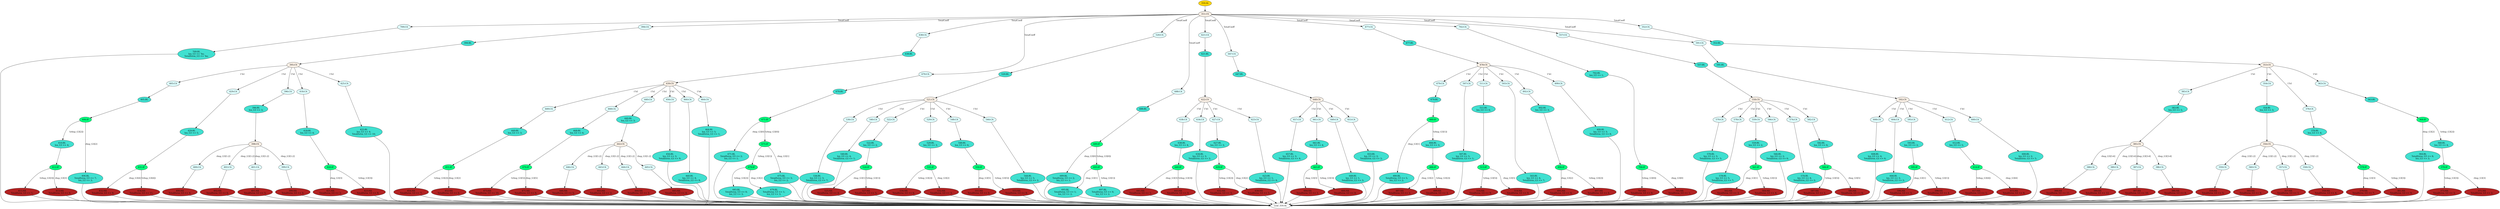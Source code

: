 strict digraph "" {
	node [label="\N"];
	"388:CA"	 [ast="<pyverilog.vparser.ast.Case object at 0x7f0c43f55710>",
		fillcolor=lightcyan,
		label="388:CA",
		statements="[]",
		style=filled,
		typ=Case];
	"388:NS"	 [ast="<pyverilog.vparser.ast.NonblockingSubstitution object at 0x7f0c43f55b10>",
		fillcolor=firebrick,
		label="388:NS
TotalZeros_G3 <= 11;",
		statements="[<pyverilog.vparser.ast.NonblockingSubstitution object at 0x7f0c43f55b10>]",
		style=filled,
		typ=NonblockingSubstitution];
	"388:CA" -> "388:NS"	 [cond="[]",
		lineno=None];
	"387:NS"	 [ast="<pyverilog.vparser.ast.NonblockingSubstitution object at 0x7f0c43f55f90>",
		fillcolor=firebrick,
		label="387:NS
TotalZeros_G3 <= 10;",
		statements="[<pyverilog.vparser.ast.NonblockingSubstitution object at 0x7f0c43f55f90>]",
		style=filled,
		typ=NonblockingSubstitution];
	"Leaf_350:AL"	 [def_var="['len_G3', 'TotalZeros_G3']",
		label="Leaf_350:AL"];
	"387:NS" -> "Leaf_350:AL"	 [cond="[]",
		lineno=None];
	"587:NS"	 [ast="<pyverilog.vparser.ast.NonblockingSubstitution object at 0x7f0c43d69290>",
		fillcolor=firebrick,
		label="587:NS
TotalZeros_G3 <= 1;",
		statements="[<pyverilog.vparser.ast.NonblockingSubstitution object at 0x7f0c43d69290>]",
		style=filled,
		typ=NonblockingSubstitution];
	"587:NS" -> "Leaf_350:AL"	 [cond="[]",
		lineno=None];
	"525:NS"	 [ast="<pyverilog.vparser.ast.NonblockingSubstitution object at 0x7f0c43f55410>",
		fillcolor=firebrick,
		label="525:NS
TotalZeros_G3 <= 4;",
		statements="[<pyverilog.vparser.ast.NonblockingSubstitution object at 0x7f0c43f55410>]",
		style=filled,
		typ=NonblockingSubstitution];
	"525:NS" -> "Leaf_350:AL"	 [cond="[]",
		lineno=None];
	"503:BL"	 [ast="<pyverilog.vparser.ast.Block object at 0x7f0c43f0bbd0>",
		fillcolor=turquoise,
		label="503:BL
len_G3 <= 4;
TotalZeros_G3 <= 7;",
		statements="[<pyverilog.vparser.ast.NonblockingSubstitution object at 0x7f0c43f55ad0>, <pyverilog.vparser.ast.NonblockingSubstitution object \
at 0x7f0c43f55d10>]",
		style=filled,
		typ=Block];
	"503:BL" -> "Leaf_350:AL"	 [cond="[]",
		lineno=None];
	"578:BL"	 [ast="<pyverilog.vparser.ast.Block object at 0x7f0c43f0ba10>",
		fillcolor=turquoise,
		label="578:BL
len_G3 <= 5;
TotalZeros_G3 <= 7;",
		statements="[<pyverilog.vparser.ast.NonblockingSubstitution object at 0x7f0c43f0bf90>, <pyverilog.vparser.ast.NonblockingSubstitution object \
at 0x7f0c43f0b350>]",
		style=filled,
		typ=Block];
	"578:BL" -> "Leaf_350:AL"	 [cond="[]",
		lineno=None];
	"664:NS"	 [ast="<pyverilog.vparser.ast.NonblockingSubstitution object at 0x7f0c43da1950>",
		fillcolor=firebrick,
		label="664:NS
TotalZeros_G3 <= 1;",
		statements="[<pyverilog.vparser.ast.NonblockingSubstitution object at 0x7f0c43da1950>]",
		style=filled,
		typ=NonblockingSubstitution];
	"664:NS" -> "Leaf_350:AL"	 [cond="[]",
		lineno=None];
	"421:NS"	 [ast="<pyverilog.vparser.ast.NonblockingSubstitution object at 0x7f0c43f0b590>",
		fillcolor=firebrick,
		label="421:NS
TotalZeros_G3 <= 2;",
		statements="[<pyverilog.vparser.ast.NonblockingSubstitution object at 0x7f0c43f0b590>]",
		style=filled,
		typ=NonblockingSubstitution];
	"421:NS" -> "Leaf_350:AL"	 [cond="[]",
		lineno=None];
	"405:CA"	 [ast="<pyverilog.vparser.ast.Case object at 0x7f0c43d90bd0>",
		fillcolor=lightcyan,
		label="405:CA",
		statements="[]",
		style=filled,
		typ=Case];
	"405:BL"	 [ast="<pyverilog.vparser.ast.Block object at 0x7f0c43d90cd0>",
		fillcolor=turquoise,
		label="405:BL",
		statements="[]",
		style=filled,
		typ=Block];
	"405:CA" -> "405:BL"	 [cond="[]",
		lineno=None];
	"689:BL"	 [ast="<pyverilog.vparser.ast.Block object at 0x7f0c43d928d0>",
		fillcolor=turquoise,
		label="689:BL
TotalZeros_G3 <= 2;
len_G3 <= 1;",
		statements="[<pyverilog.vparser.ast.NonblockingSubstitution object at 0x7f0c43d92610>, <pyverilog.vparser.ast.NonblockingSubstitution object \
at 0x7f0c43d92790>]",
		style=filled,
		typ=Block];
	"689:BL" -> "Leaf_350:AL"	 [cond="[]",
		lineno=None];
	"479:CA"	 [ast="<pyverilog.vparser.ast.Case object at 0x7f0c43d92910>",
		fillcolor=lightcyan,
		label="479:CA",
		statements="[]",
		style=filled,
		typ=Case];
	"479:BL"	 [ast="<pyverilog.vparser.ast.Block object at 0x7f0c43d92a10>",
		fillcolor=turquoise,
		label="479:BL",
		statements="[]",
		style=filled,
		typ=Block];
	"479:CA" -> "479:BL"	 [cond="[]",
		lineno=None];
	"389:CA"	 [ast="<pyverilog.vparser.ast.Case object at 0x7f0c43d93450>",
		fillcolor=lightcyan,
		label="389:CA",
		statements="[]",
		style=filled,
		typ=Case];
	"389:NS"	 [ast="<pyverilog.vparser.ast.NonblockingSubstitution object at 0x7f0c43d934d0>",
		fillcolor=firebrick,
		label="389:NS
TotalZeros_G3 <= 12;",
		statements="[<pyverilog.vparser.ast.NonblockingSubstitution object at 0x7f0c43d934d0>]",
		style=filled,
		typ=NonblockingSubstitution];
	"389:CA" -> "389:NS"	 [cond="[]",
		lineno=None];
	"446:CA"	 [ast="<pyverilog.vparser.ast.Case object at 0x7f0c43d93690>",
		fillcolor=lightcyan,
		label="446:CA",
		statements="[]",
		style=filled,
		typ=Case];
	"446:NS"	 [ast="<pyverilog.vparser.ast.NonblockingSubstitution object at 0x7f0c43d93710>",
		fillcolor=firebrick,
		label="446:NS
TotalZeros_G3 <= 5;",
		statements="[<pyverilog.vparser.ast.NonblockingSubstitution object at 0x7f0c43d93710>]",
		style=filled,
		typ=NonblockingSubstitution];
	"446:CA" -> "446:NS"	 [cond="[]",
		lineno=None];
	"492:BL"	 [ast="<pyverilog.vparser.ast.Block object at 0x7f0c43d4e6d0>",
		fillcolor=turquoise,
		label="492:BL
len_G3 <= 3;",
		statements="[<pyverilog.vparser.ast.NonblockingSubstitution object at 0x7f0c43d4e710>]",
		style=filled,
		typ=Block];
	"494:IF"	 [ast="<pyverilog.vparser.ast.IfStatement object at 0x7f0c43d4e890>",
		fillcolor=springgreen,
		label="494:IF",
		statements="[]",
		style=filled,
		typ=IfStatement];
	"492:BL" -> "494:IF"	 [cond="[]",
		lineno=None];
	"357:NS"	 [ast="<pyverilog.vparser.ast.NonblockingSubstitution object at 0x7f0c43d93a50>",
		fillcolor=firebrick,
		label="357:NS
TotalZeros_G3 <= 1;",
		statements="[<pyverilog.vparser.ast.NonblockingSubstitution object at 0x7f0c43d93a50>]",
		style=filled,
		typ=NonblockingSubstitution];
	"357:NS" -> "Leaf_350:AL"	 [cond="[]",
		lineno=None];
	"540:BL"	 [ast="<pyverilog.vparser.ast.Block object at 0x7f0c43d93e90>",
		fillcolor=turquoise,
		label="540:BL
len_G3 <= 4;
TotalZeros_G3 <= 1;",
		statements="[<pyverilog.vparser.ast.NonblockingSubstitution object at 0x7f0c43d93bd0>, <pyverilog.vparser.ast.NonblockingSubstitution object \
at 0x7f0c43d93d10>]",
		style=filled,
		typ=Block];
	"540:BL" -> "Leaf_350:AL"	 [cond="[]",
		lineno=None];
	"621:BL"	 [ast="<pyverilog.vparser.ast.Block object at 0x7f0c43cf2990>",
		fillcolor=turquoise,
		label="621:BL",
		statements="[]",
		style=filled,
		typ=Block];
	"622:CS"	 [ast="<pyverilog.vparser.ast.CaseStatement object at 0x7f0c43cf29d0>",
		fillcolor=linen,
		label="622:CS",
		statements="[]",
		style=filled,
		typ=CaseStatement];
	"621:BL" -> "622:CS"	 [cond="[]",
		lineno=None];
	"604:BL"	 [ast="<pyverilog.vparser.ast.Block object at 0x7f0c43d94790>",
		fillcolor=turquoise,
		label="604:BL
len_G3 <= 3;
TotalZeros_G3 <= 2;",
		statements="[<pyverilog.vparser.ast.NonblockingSubstitution object at 0x7f0c43d944d0>, <pyverilog.vparser.ast.NonblockingSubstitution object \
at 0x7f0c43d94610>]",
		style=filled,
		typ=Block];
	"604:BL" -> "Leaf_350:AL"	 [cond="[]",
		lineno=None];
	"444:NS"	 [ast="<pyverilog.vparser.ast.NonblockingSubstitution object at 0x7f0c43d947d0>",
		fillcolor=firebrick,
		label="444:NS
TotalZeros_G3 <= 3;",
		statements="[<pyverilog.vparser.ast.NonblockingSubstitution object at 0x7f0c43d947d0>]",
		style=filled,
		typ=NonblockingSubstitution];
	"444:NS" -> "Leaf_350:AL"	 [cond="[]",
		lineno=None];
	"671:IF"	 [ast="<pyverilog.vparser.ast.IfStatement object at 0x7f0c43d94950>",
		fillcolor=springgreen,
		label="671:IF",
		statements="[]",
		style=filled,
		typ=IfStatement];
	"671:BL"	 [ast="<pyverilog.vparser.ast.Block object at 0x7f0c43d954d0>",
		fillcolor=turquoise,
		label="671:BL
TotalZeros_G3 <= 2;
len_G3 <= 1;",
		statements="[<pyverilog.vparser.ast.NonblockingSubstitution object at 0x7f0c43d95510>, <pyverilog.vparser.ast.NonblockingSubstitution object \
at 0x7f0c43d95690>]",
		style=filled,
		typ=Block];
	"671:IF" -> "671:BL"	 [cond="['rbsp_G3']",
		label="rbsp_G3[0]",
		lineno=671];
	"675:IF"	 [ast="<pyverilog.vparser.ast.IfStatement object at 0x7f0c43d94990>",
		fillcolor=springgreen,
		label="675:IF",
		statements="[]",
		style=filled,
		typ=IfStatement];
	"671:IF" -> "675:IF"	 [cond="['rbsp_G3']",
		label="!(rbsp_G3[0])",
		lineno=671];
	"360:NS"	 [ast="<pyverilog.vparser.ast.NonblockingSubstitution object at 0x7f0c43d95890>",
		fillcolor=firebrick,
		label="360:NS
TotalZeros_G3 <= 6;",
		statements="[<pyverilog.vparser.ast.NonblockingSubstitution object at 0x7f0c43d95890>]",
		style=filled,
		typ=NonblockingSubstitution];
	"360:NS" -> "Leaf_350:AL"	 [cond="[]",
		lineno=None];
	"561:IF"	 [ast="<pyverilog.vparser.ast.IfStatement object at 0x7f0c43d95a10>",
		fillcolor=springgreen,
		label="561:IF",
		statements="[]",
		style=filled,
		typ=IfStatement];
	"562:NS"	 [ast="<pyverilog.vparser.ast.NonblockingSubstitution object at 0x7f0c43d95bd0>",
		fillcolor=firebrick,
		label="562:NS
TotalZeros_G3 <= 3;",
		statements="[<pyverilog.vparser.ast.NonblockingSubstitution object at 0x7f0c43d95bd0>]",
		style=filled,
		typ=NonblockingSubstitution];
	"561:IF" -> "562:NS"	 [cond="['rbsp_G3']",
		label="rbsp_G3[1]",
		lineno=561];
	"564:NS"	 [ast="<pyverilog.vparser.ast.NonblockingSubstitution object at 0x7f0c43d95a50>",
		fillcolor=firebrick,
		label="564:NS
TotalZeros_G3 <= 4;",
		statements="[<pyverilog.vparser.ast.NonblockingSubstitution object at 0x7f0c43d95a50>]",
		style=filled,
		typ=NonblockingSubstitution];
	"561:IF" -> "564:NS"	 [cond="['rbsp_G3']",
		label="!(rbsp_G3[1])",
		lineno=561];
	"395:CS"	 [ast="<pyverilog.vparser.ast.CaseStatement object at 0x7f0c43f0bfd0>",
		fillcolor=linen,
		label="395:CS",
		statements="[]",
		style=filled,
		typ=CaseStatement];
	"395:CS" -> "405:CA"	 [cond="[]",
		label="1'b1",
		lineno=395];
	"429:CA"	 [ast="<pyverilog.vparser.ast.Case object at 0x7f0c43d91fd0>",
		fillcolor=lightcyan,
		label="429:CA",
		statements="[]",
		style=filled,
		typ=Case];
	"395:CS" -> "429:CA"	 [cond="[]",
		label="1'b1",
		lineno=395];
	"396:CA"	 [ast="<pyverilog.vparser.ast.Case object at 0x7f0c43f0bc50>",
		fillcolor=lightcyan,
		label="396:CA",
		statements="[]",
		style=filled,
		typ=Case];
	"395:CS" -> "396:CA"	 [cond="[]",
		label="1'b1",
		lineno=395];
	"418:CA"	 [ast="<pyverilog.vparser.ast.Case object at 0x7f0c43d916d0>",
		fillcolor=lightcyan,
		label="418:CA",
		statements="[]",
		style=filled,
		typ=Case];
	"395:CS" -> "418:CA"	 [cond="[]",
		label="1'b1",
		lineno=395];
	"425:CA"	 [ast="<pyverilog.vparser.ast.Case object at 0x7f0c43d91bd0>",
		fillcolor=lightcyan,
		label="425:CA",
		statements="[]",
		style=filled,
		typ=Case];
	"395:CS" -> "425:CA"	 [cond="[]",
		label="1'b1",
		lineno=395];
	"376:BL"	 [ast="<pyverilog.vparser.ast.Block object at 0x7f0c43d96550>",
		fillcolor=turquoise,
		label="376:BL
len_G3 <= 4;",
		statements="[<pyverilog.vparser.ast.NonblockingSubstitution object at 0x7f0c43d96410>]",
		style=filled,
		typ=Block];
	"378:IF"	 [ast="<pyverilog.vparser.ast.IfStatement object at 0x7f0c43d96590>",
		fillcolor=springgreen,
		label="378:IF",
		statements="[]",
		style=filled,
		typ=IfStatement];
	"376:BL" -> "378:IF"	 [cond="[]",
		lineno=None];
	"666:NS"	 [ast="<pyverilog.vparser.ast.NonblockingSubstitution object at 0x7f0c43d96990>",
		fillcolor=firebrick,
		label="666:NS
TotalZeros_G3 <= 0;",
		statements="[<pyverilog.vparser.ast.NonblockingSubstitution object at 0x7f0c43d96990>]",
		style=filled,
		typ=NonblockingSubstitution];
	"666:NS" -> "Leaf_350:AL"	 [cond="[]",
		lineno=None];
	"521:CS"	 [ast="<pyverilog.vparser.ast.CaseStatement object at 0x7f0c43d96b10>",
		fillcolor=linen,
		label="521:CS",
		statements="[]",
		style=filled,
		typ=CaseStatement];
	"536:CA"	 [ast="<pyverilog.vparser.ast.Case object at 0x7f0c43d987d0>",
		fillcolor=lightcyan,
		label="536:CA",
		statements="[]",
		style=filled,
		typ=Case];
	"521:CS" -> "536:CA"	 [cond="[]",
		label="1'b1",
		lineno=521];
	"540:CA"	 [ast="<pyverilog.vparser.ast.Case object at 0x7f0c43d98c10>",
		fillcolor=lightcyan,
		label="540:CA",
		statements="[]",
		style=filled,
		typ=Case];
	"521:CS" -> "540:CA"	 [cond="[]",
		label="1'b1",
		lineno=521];
	"522:CA"	 [ast="<pyverilog.vparser.ast.Case object at 0x7f0c43d96b90>",
		fillcolor=lightcyan,
		label="522:CA",
		statements="[]",
		style=filled,
		typ=Case];
	"521:CS" -> "522:CA"	 [cond="[]",
		label="1'b1",
		lineno=521];
	"529:CA"	 [ast="<pyverilog.vparser.ast.Case object at 0x7f0c43d98110>",
		fillcolor=lightcyan,
		label="529:CA",
		statements="[]",
		style=filled,
		typ=Case];
	"521:CS" -> "529:CA"	 [cond="[]",
		label="1'b1",
		lineno=521];
	"548:CA"	 [ast="<pyverilog.vparser.ast.Case object at 0x7f0c43da11d0>",
		fillcolor=lightcyan,
		label="548:CA",
		statements="[]",
		style=filled,
		typ=Case];
	"521:CS" -> "548:CA"	 [cond="[]",
		label="1'b1",
		lineno=521];
	"544:CA"	 [ast="<pyverilog.vparser.ast.Case object at 0x7f0c43d98d50>",
		fillcolor=lightcyan,
		label="544:CA",
		statements="[]",
		style=filled,
		typ=Case];
	"521:CS" -> "544:CA"	 [cond="[]",
		label="1'b1",
		lineno=521];
	"661:BL"	 [ast="<pyverilog.vparser.ast.Block object at 0x7f0c43da18d0>",
		fillcolor=turquoise,
		label="661:BL
len_G3 <= 4;",
		statements="[<pyverilog.vparser.ast.NonblockingSubstitution object at 0x7f0c43da1790>]",
		style=filled,
		typ=Block];
	"663:IF"	 [ast="<pyverilog.vparser.ast.IfStatement object at 0x7f0c43da1910>",
		fillcolor=springgreen,
		label="663:IF",
		statements="[]",
		style=filled,
		typ=IfStatement];
	"661:BL" -> "663:IF"	 [cond="[]",
		lineno=None];
	"709:CA"	 [ast="<pyverilog.vparser.ast.Case object at 0x7f0c43da1b90>",
		fillcolor=lightcyan,
		label="709:CA",
		statements="[]",
		style=filled,
		typ=Case];
	"709:BL"	 [ast="<pyverilog.vparser.ast.Block object at 0x7f0c43da1bd0>",
		fillcolor=turquoise,
		label="709:BL
len_G3 <= 'bx;
TotalZeros_G3 <= 'bx;",
		statements="[<pyverilog.vparser.ast.NonblockingSubstitution object at 0x7f0c43da1c10>, <pyverilog.vparser.ast.NonblockingSubstitution object \
at 0x7f0c43da1d50>]",
		style=filled,
		typ=Block];
	"709:CA" -> "709:BL"	 [cond="[]",
		lineno=None];
	"454:NS"	 [ast="<pyverilog.vparser.ast.NonblockingSubstitution object at 0x7f0c43dabb90>",
		fillcolor=firebrick,
		label="454:NS
TotalZeros_G3 <= 7;",
		statements="[<pyverilog.vparser.ast.NonblockingSubstitution object at 0x7f0c43dabb90>]",
		style=filled,
		typ=NonblockingSubstitution];
	"454:NS" -> "Leaf_350:AL"	 [cond="[]",
		lineno=None];
	"683:BL"	 [ast="<pyverilog.vparser.ast.Block object at 0x7f0c43d94a10>",
		fillcolor=turquoise,
		label="683:BL
TotalZeros_G3 <= 0;
len_G3 <= 3;",
		statements="[<pyverilog.vparser.ast.NonblockingSubstitution object at 0x7f0c43d94a50>, <pyverilog.vparser.ast.NonblockingSubstitution object \
at 0x7f0c43d94bd0>]",
		style=filled,
		typ=Block];
	"683:BL" -> "Leaf_350:AL"	 [cond="[]",
		lineno=None];
	"354:BL"	 [ast="<pyverilog.vparser.ast.Block object at 0x7f0c43dab110>",
		fillcolor=turquoise,
		label="354:BL
len_G3 <= 3;",
		statements="[<pyverilog.vparser.ast.NonblockingSubstitution object at 0x7f0c43da1f90>]",
		style=filled,
		typ=Block];
	"356:CS"	 [ast="<pyverilog.vparser.ast.CaseStatement object at 0x7f0c43dab150>",
		fillcolor=linen,
		label="356:CS",
		statements="[]",
		style=filled,
		typ=CaseStatement];
	"354:BL" -> "356:CS"	 [cond="[]",
		lineno=None];
	"449:CA"	 [ast="<pyverilog.vparser.ast.Case object at 0x7f0c43dab890>",
		fillcolor=lightcyan,
		label="449:CA",
		statements="[]",
		style=filled,
		typ=Case];
	"449:BL"	 [ast="<pyverilog.vparser.ast.Block object at 0x7f0c43dab990>",
		fillcolor=turquoise,
		label="449:BL
len_G3 <= 3;",
		statements="[<pyverilog.vparser.ast.NonblockingSubstitution object at 0x7f0c43dab9d0>]",
		style=filled,
		typ=Block];
	"449:CA" -> "449:BL"	 [cond="[]",
		lineno=None];
	"429:BL"	 [ast="<pyverilog.vparser.ast.Block object at 0x7f0c43d92050>",
		fillcolor=turquoise,
		label="429:BL
len_G3 <= 5;",
		statements="[<pyverilog.vparser.ast.NonblockingSubstitution object at 0x7f0c43d92090>]",
		style=filled,
		typ=Block];
	"431:IF"	 [ast="<pyverilog.vparser.ast.IfStatement object at 0x7f0c43d921d0>",
		fillcolor=springgreen,
		label="431:IF",
		statements="[]",
		style=filled,
		typ=IfStatement];
	"429:BL" -> "431:IF"	 [cond="[]",
		lineno=None];
	"432:NS"	 [ast="<pyverilog.vparser.ast.NonblockingSubstitution object at 0x7f0c43d92390>",
		fillcolor=firebrick,
		label="432:NS
TotalZeros_G3 <= 9;",
		statements="[<pyverilog.vparser.ast.NonblockingSubstitution object at 0x7f0c43d92390>]",
		style=filled,
		typ=NonblockingSubstitution];
	"432:NS" -> "Leaf_350:AL"	 [cond="[]",
		lineno=None];
	"527:NS"	 [ast="<pyverilog.vparser.ast.NonblockingSubstitution object at 0x7f0c43d96e90>",
		fillcolor=firebrick,
		label="527:NS
TotalZeros_G3 <= 5;",
		statements="[<pyverilog.vparser.ast.NonblockingSubstitution object at 0x7f0c43d96e90>]",
		style=filled,
		typ=NonblockingSubstitution];
	"527:NS" -> "Leaf_350:AL"	 [cond="[]",
		lineno=None];
	"480:IF"	 [ast="<pyverilog.vparser.ast.IfStatement object at 0x7f0c43d92a50>",
		fillcolor=springgreen,
		label="480:IF",
		statements="[]",
		style=filled,
		typ=IfStatement];
	"480:BL"	 [ast="<pyverilog.vparser.ast.Block object at 0x7f0c43d93050>",
		fillcolor=turquoise,
		label="480:BL
TotalZeros_G3 <= 5;
len_G3 <= 2;",
		statements="[<pyverilog.vparser.ast.NonblockingSubstitution object at 0x7f0c43d93090>, <pyverilog.vparser.ast.NonblockingSubstitution object \
at 0x7f0c43d93210>]",
		style=filled,
		typ=Block];
	"480:IF" -> "480:BL"	 [cond="['rbsp_G3']",
		label="rbsp_G3[1]",
		lineno=480];
	"484:BL"	 [ast="<pyverilog.vparser.ast.Block object at 0x7f0c43d92a90>",
		fillcolor=turquoise,
		label="484:BL
len_G3 <= 3;",
		statements="[<pyverilog.vparser.ast.NonblockingSubstitution object at 0x7f0c43d92ad0>]",
		style=filled,
		typ=Block];
	"480:IF" -> "484:BL"	 [cond="['rbsp_G3']",
		label="!(rbsp_G3[1])",
		lineno=480];
	"415:NS"	 [ast="<pyverilog.vparser.ast.NonblockingSubstitution object at 0x7f0c43d90f10>",
		fillcolor=firebrick,
		label="415:NS
TotalZeros_G3 <= 1;",
		statements="[<pyverilog.vparser.ast.NonblockingSubstitution object at 0x7f0c43d90f10>]",
		style=filled,
		typ=NonblockingSubstitution];
	"415:NS" -> "Leaf_350:AL"	 [cond="[]",
		lineno=None];
	"353:CS"	 [ast="<pyverilog.vparser.ast.CaseStatement object at 0x7f0c43d34a50>",
		fillcolor=linen,
		label="353:CS",
		statements="[]",
		style=filled,
		typ=CaseStatement];
	"383:CA"	 [ast="<pyverilog.vparser.ast.Case object at 0x7f0c43d34ed0>",
		fillcolor=lightcyan,
		label="383:CA",
		statements="[]",
		style=filled,
		typ=Case];
	"353:CS" -> "383:CA"	 [cond="[]",
		label="1'b1",
		lineno=353];
	"354:CA"	 [ast="<pyverilog.vparser.ast.Case object at 0x7f0c43d34b10>",
		fillcolor=lightcyan,
		label="354:CA",
		statements="[]",
		style=filled,
		typ=Case];
	"353:CS" -> "354:CA"	 [cond="[]",
		label="1'b1",
		lineno=353];
	"376:CA"	 [ast="<pyverilog.vparser.ast.Case object at 0x7f0c43d34d90>",
		fillcolor=lightcyan,
		label="376:CA",
		statements="[]",
		style=filled,
		typ=Case];
	"353:CS" -> "376:CA"	 [cond="[]",
		label="1'b1",
		lineno=353];
	"363:CA"	 [ast="<pyverilog.vparser.ast.Case object at 0x7f0c43d34c50>",
		fillcolor=lightcyan,
		label="363:CA",
		statements="[]",
		style=filled,
		typ=Case];
	"353:CS" -> "363:CA"	 [cond="[]",
		label="1'b1",
		lineno=353];
	"562:NS" -> "Leaf_350:AL"	 [cond="[]",
		lineno=None];
	"350:AL"	 [ast="<pyverilog.vparser.ast.Always object at 0x7f0c43d3d490>",
		clk_sens=False,
		fillcolor=gold,
		label="350:AL",
		sens="['rbsp_G3', 'TotalCoeff']",
		statements="[]",
		style=filled,
		typ=Always,
		use_var="['rbsp_G3', 'TotalCoeff']"];
	"351:CS"	 [ast="<pyverilog.vparser.ast.CaseStatement object at 0x7f0c43d3d610>",
		fillcolor=linen,
		label="351:CS",
		statements="[]",
		style=filled,
		typ=CaseStatement];
	"350:AL" -> "351:CS"	 [cond="[]",
		lineno=None];
	"479:BL" -> "480:IF"	 [cond="[]",
		lineno=None];
	"429:CA" -> "429:BL"	 [cond="[]",
		lineno=None];
	"495:NS"	 [ast="<pyverilog.vparser.ast.NonblockingSubstitution object at 0x7f0c43d4ea50>",
		fillcolor=firebrick,
		label="495:NS
TotalZeros_G3 <= 4;",
		statements="[<pyverilog.vparser.ast.NonblockingSubstitution object at 0x7f0c43d4ea50>]",
		style=filled,
		typ=NonblockingSubstitution];
	"494:IF" -> "495:NS"	 [cond="['rbsp_G3']",
		label="rbsp_G3[2]",
		lineno=494];
	"497:NS"	 [ast="<pyverilog.vparser.ast.NonblockingSubstitution object at 0x7f0c43d4e8d0>",
		fillcolor=firebrick,
		label="497:NS
TotalZeros_G3 <= 6;",
		statements="[<pyverilog.vparser.ast.NonblockingSubstitution object at 0x7f0c43d4e8d0>]",
		style=filled,
		typ=NonblockingSubstitution];
	"494:IF" -> "497:NS"	 [cond="['rbsp_G3']",
		label="!(rbsp_G3[2])",
		lineno=494];
	"709:BL" -> "Leaf_350:AL"	 [cond="[]",
		lineno=None];
	"451:IF"	 [ast="<pyverilog.vparser.ast.IfStatement object at 0x7f0c43dabb50>",
		fillcolor=springgreen,
		label="451:IF",
		statements="[]",
		style=filled,
		typ=IfStatement];
	"451:IF" -> "454:NS"	 [cond="['rbsp_G3']",
		label="!(rbsp_G3[2])",
		lineno=451];
	"452:NS"	 [ast="<pyverilog.vparser.ast.NonblockingSubstitution object at 0x7f0c43dabd10>",
		fillcolor=firebrick,
		label="452:NS
TotalZeros_G3 <= 6;",
		statements="[<pyverilog.vparser.ast.NonblockingSubstitution object at 0x7f0c43dabd10>]",
		style=filled,
		typ=NonblockingSubstitution];
	"451:IF" -> "452:NS"	 [cond="['rbsp_G3']",
		label="rbsp_G3[2]",
		lineno=451];
	"608:CA"	 [ast="<pyverilog.vparser.ast.Case object at 0x7f0c43cf2490>",
		fillcolor=lightcyan,
		label="608:CA",
		statements="[]",
		style=filled,
		typ=Case];
	"608:BL"	 [ast="<pyverilog.vparser.ast.Block object at 0x7f0c43cf2590>",
		fillcolor=turquoise,
		label="608:BL
len_G3 <= 4;
TotalZeros_G3 <= 6;",
		statements="[<pyverilog.vparser.ast.NonblockingSubstitution object at 0x7f0c43cf25d0>, <pyverilog.vparser.ast.NonblockingSubstitution object \
at 0x7f0c43cf2750>]",
		style=filled,
		typ=Block];
	"608:CA" -> "608:BL"	 [cond="[]",
		lineno=None];
	"420:IF"	 [ast="<pyverilog.vparser.ast.IfStatement object at 0x7f0c43d91950>",
		fillcolor=springgreen,
		label="420:IF",
		statements="[]",
		style=filled,
		typ=IfStatement];
	"420:IF" -> "421:NS"	 [cond="['rbsp_G3']",
		label="rbsp_G3[3]",
		lineno=420];
	"423:NS"	 [ast="<pyverilog.vparser.ast.NonblockingSubstitution object at 0x7f0c43d91990>",
		fillcolor=firebrick,
		label="423:NS
TotalZeros_G3 <= 8;",
		statements="[<pyverilog.vparser.ast.NonblockingSubstitution object at 0x7f0c43d91990>]",
		style=filled,
		typ=NonblockingSubstitution];
	"420:IF" -> "423:NS"	 [cond="['rbsp_G3']",
		label="!(rbsp_G3[3])",
		lineno=420];
	"649:BL"	 [ast="<pyverilog.vparser.ast.Block object at 0x7f0c43cfb610>",
		fillcolor=turquoise,
		label="649:BL
len_G3 <= 1;
TotalZeros_G3 <= 3;",
		statements="[<pyverilog.vparser.ast.NonblockingSubstitution object at 0x7f0c43cfb650>, <pyverilog.vparser.ast.NonblockingSubstitution object \
at 0x7f0c43cfb7d0>]",
		style=filled,
		typ=Block];
	"649:BL" -> "Leaf_350:AL"	 [cond="[]",
		lineno=None];
	"663:IF" -> "664:NS"	 [cond="['rbsp_G3']",
		label="rbsp_G3[3]",
		lineno=663];
	"663:IF" -> "666:NS"	 [cond="['rbsp_G3']",
		label="!(rbsp_G3[3])",
		lineno=663];
	"627:BL"	 [ast="<pyverilog.vparser.ast.Block object at 0x7f0c43f0b550>",
		fillcolor=turquoise,
		label="627:BL
len_G3 <= 3;",
		statements="[<pyverilog.vparser.ast.NonblockingSubstitution object at 0x7f0c43f0b390>]",
		style=filled,
		typ=Block];
	"629:IF"	 [ast="<pyverilog.vparser.ast.IfStatement object at 0x7f0c43f0bdd0>",
		fillcolor=springgreen,
		label="629:IF",
		statements="[]",
		style=filled,
		typ=IfStatement];
	"627:BL" -> "629:IF"	 [cond="[]",
		lineno=None];
	"570:CA"	 [ast="<pyverilog.vparser.ast.Case object at 0x7f0c43d60690>",
		fillcolor=lightcyan,
		label="570:CA",
		statements="[]",
		style=filled,
		typ=Case];
	"570:BL"	 [ast="<pyverilog.vparser.ast.Block object at 0x7f0c43d60790>",
		fillcolor=turquoise,
		label="570:BL
len_G3 <= 3;
TotalZeros_G3 <= 5;",
		statements="[<pyverilog.vparser.ast.NonblockingSubstitution object at 0x7f0c43d607d0>, <pyverilog.vparser.ast.NonblockingSubstitution object \
at 0x7f0c43d60950>]",
		style=filled,
		typ=Block];
	"570:CA" -> "570:BL"	 [cond="[]",
		lineno=None];
	"557:BL"	 [ast="<pyverilog.vparser.ast.Block object at 0x7f0c43d57e50>",
		fillcolor=turquoise,
		label="557:BL",
		statements="[]",
		style=filled,
		typ=Block];
	"558:CS"	 [ast="<pyverilog.vparser.ast.CaseStatement object at 0x7f0c43d57e90>",
		fillcolor=linen,
		label="558:CS",
		statements="[]",
		style=filled,
		typ=CaseStatement];
	"557:BL" -> "558:CS"	 [cond="[]",
		lineno=None];
	"657:CA"	 [ast="<pyverilog.vparser.ast.Case object at 0x7f0c43cfbd90>",
		fillcolor=lightcyan,
		label="657:CA",
		statements="[]",
		style=filled,
		typ=Case];
	"657:BL"	 [ast="<pyverilog.vparser.ast.Block object at 0x7f0c43cfbe90>",
		fillcolor=turquoise,
		label="657:BL
len_G3 <= 3;
TotalZeros_G3 <= 4;",
		statements="[<pyverilog.vparser.ast.NonblockingSubstitution object at 0x7f0c43cfbed0>, <pyverilog.vparser.ast.NonblockingSubstitution object \
at 0x7f0c43d03090>]",
		style=filled,
		typ=Block];
	"657:CA" -> "657:BL"	 [cond="[]",
		lineno=None];
	"536:BL"	 [ast="<pyverilog.vparser.ast.Block object at 0x7f0c43d988d0>",
		fillcolor=turquoise,
		label="536:BL
len_G3 <= 3;
TotalZeros_G3 <= 7;",
		statements="[<pyverilog.vparser.ast.NonblockingSubstitution object at 0x7f0c43d98910>, <pyverilog.vparser.ast.NonblockingSubstitution object \
at 0x7f0c43d98a90>]",
		style=filled,
		typ=Block];
	"536:CA" -> "536:BL"	 [cond="[]",
		lineno=None];
	"513:IF"	 [ast="<pyverilog.vparser.ast.IfStatement object at 0x7f0c43d57850>",
		fillcolor=springgreen,
		label="513:IF",
		statements="[]",
		style=filled,
		typ=IfStatement];
	"516:NS"	 [ast="<pyverilog.vparser.ast.NonblockingSubstitution object at 0x7f0c43d57890>",
		fillcolor=firebrick,
		label="516:NS
TotalZeros_G3 <= 9;",
		statements="[<pyverilog.vparser.ast.NonblockingSubstitution object at 0x7f0c43d57890>]",
		style=filled,
		typ=NonblockingSubstitution];
	"513:IF" -> "516:NS"	 [cond="['rbsp_G3']",
		label="!(rbsp_G3[5])",
		lineno=513];
	"514:NS"	 [ast="<pyverilog.vparser.ast.NonblockingSubstitution object at 0x7f0c43d57a10>",
		fillcolor=firebrick,
		label="514:NS
TotalZeros_G3 <= 0;",
		statements="[<pyverilog.vparser.ast.NonblockingSubstitution object at 0x7f0c43d57a10>]",
		style=filled,
		typ=NonblockingSubstitution];
	"513:IF" -> "514:NS"	 [cond="['rbsp_G3']",
		label="rbsp_G3[5]",
		lineno=513];
	"617:NS"	 [ast="<pyverilog.vparser.ast.NonblockingSubstitution object at 0x7f0c43d96050>",
		fillcolor=firebrick,
		label="617:NS
TotalZeros_G3 <= 1;",
		statements="[<pyverilog.vparser.ast.NonblockingSubstitution object at 0x7f0c43d96050>]",
		style=filled,
		typ=NonblockingSubstitution];
	"617:NS" -> "Leaf_350:AL"	 [cond="[]",
		lineno=None];
	"511:BL"	 [ast="<pyverilog.vparser.ast.Block object at 0x7f0c43d576d0>",
		fillcolor=turquoise,
		label="511:BL
len_G3 <= 6;",
		statements="[<pyverilog.vparser.ast.NonblockingSubstitution object at 0x7f0c43d57710>]",
		style=filled,
		typ=Block];
	"511:BL" -> "513:IF"	 [cond="[]",
		lineno=None];
	"394:CA"	 [ast="<pyverilog.vparser.ast.Case object at 0x7f0c43d3d690>",
		fillcolor=lightcyan,
		label="394:CA",
		statements="[]",
		style=filled,
		typ=Case];
	"394:BL"	 [ast="<pyverilog.vparser.ast.Block object at 0x7f0c43d3d710>",
		fillcolor=turquoise,
		label="394:BL",
		statements="[]",
		style=filled,
		typ=Block];
	"394:CA" -> "394:BL"	 [cond="[]",
		lineno=None];
	"468:CA"	 [ast="<pyverilog.vparser.ast.Case object at 0x7f0c43d46f90>",
		fillcolor=lightcyan,
		label="468:CA",
		statements="[]",
		style=filled,
		typ=Case];
	"468:BL"	 [ast="<pyverilog.vparser.ast.Block object at 0x7f0c43d46fd0>",
		fillcolor=turquoise,
		label="468:BL
len_G3 <= 6;",
		statements="[<pyverilog.vparser.ast.NonblockingSubstitution object at 0x7f0c43d4e050>]",
		style=filled,
		typ=Block];
	"468:CA" -> "468:BL"	 [cond="[]",
		lineno=None];
	"352:BL"	 [ast="<pyverilog.vparser.ast.Block object at 0x7f0c43d34a10>",
		fillcolor=turquoise,
		label="352:BL",
		statements="[]",
		style=filled,
		typ=Block];
	"352:BL" -> "353:CS"	 [cond="[]",
		lineno=None];
	"507:CA"	 [ast="<pyverilog.vparser.ast.Case object at 0x7f0c43d57250>",
		fillcolor=lightcyan,
		label="507:CA",
		statements="[]",
		style=filled,
		typ=Case];
	"507:BL"	 [ast="<pyverilog.vparser.ast.Block object at 0x7f0c43d57350>",
		fillcolor=turquoise,
		label="507:BL
len_G3 <= 5;
TotalZeros_G3 <= 1;",
		statements="[<pyverilog.vparser.ast.NonblockingSubstitution object at 0x7f0c43d57390>, <pyverilog.vparser.ast.NonblockingSubstitution object \
at 0x7f0c43d57510>]",
		style=filled,
		typ=Block];
	"507:CA" -> "507:BL"	 [cond="[]",
		lineno=None];
	"661:CA"	 [ast="<pyverilog.vparser.ast.Case object at 0x7f0c43d03210>",
		fillcolor=lightcyan,
		label="661:CA",
		statements="[]",
		style=filled,
		typ=Case];
	"661:CA" -> "661:BL"	 [cond="[]",
		lineno=None];
	"443:CA"	 [ast="<pyverilog.vparser.ast.Case object at 0x7f0c43d3dd50>",
		fillcolor=lightcyan,
		label="443:CA",
		statements="[]",
		style=filled,
		typ=Case];
	"443:NS"	 [ast="<pyverilog.vparser.ast.NonblockingSubstitution object at 0x7f0c43d3ddd0>",
		fillcolor=firebrick,
		label="443:NS
TotalZeros_G3 <= 2;",
		statements="[<pyverilog.vparser.ast.NonblockingSubstitution object at 0x7f0c43d3ddd0>]",
		style=filled,
		typ=NonblockingSubstitution];
	"443:CA" -> "443:NS"	 [cond="[]",
		lineno=None];
	"464:BL"	 [ast="<pyverilog.vparser.ast.Block object at 0x7f0c43d46c50>",
		fillcolor=turquoise,
		label="464:BL
len_G3 <= 5;
TotalZeros_G3 <= 1;",
		statements="[<pyverilog.vparser.ast.NonblockingSubstitution object at 0x7f0c43d46c90>, <pyverilog.vparser.ast.NonblockingSubstitution object \
at 0x7f0c43d46e10>]",
		style=filled,
		typ=Block];
	"464:BL" -> "Leaf_350:AL"	 [cond="[]",
		lineno=None];
	"574:BL"	 [ast="<pyverilog.vparser.ast.Block object at 0x7f0c43d60bd0>",
		fillcolor=turquoise,
		label="574:BL
len_G3 <= 4;
TotalZeros_G3 <= 2;",
		statements="[<pyverilog.vparser.ast.NonblockingSubstitution object at 0x7f0c43d60c10>, <pyverilog.vparser.ast.NonblockingSubstitution object \
at 0x7f0c43d60d90>]",
		style=filled,
		typ=Block];
	"574:BL" -> "Leaf_350:AL"	 [cond="[]",
		lineno=None];
	"438:CA"	 [ast="<pyverilog.vparser.ast.Case object at 0x7f0c43d3d7d0>",
		fillcolor=lightcyan,
		label="438:CA",
		statements="[]",
		style=filled,
		typ=Case];
	"438:BL"	 [ast="<pyverilog.vparser.ast.Block object at 0x7f0c43d3d850>",
		fillcolor=turquoise,
		label="438:BL",
		statements="[]",
		style=filled,
		typ=Block];
	"438:CA" -> "438:BL"	 [cond="[]",
		lineno=None];
	"534:NS"	 [ast="<pyverilog.vparser.ast.NonblockingSubstitution object at 0x7f0c43d98410>",
		fillcolor=firebrick,
		label="534:NS
TotalZeros_G3 <= 6;",
		statements="[<pyverilog.vparser.ast.NonblockingSubstitution object at 0x7f0c43d98410>]",
		style=filled,
		typ=NonblockingSubstitution];
	"534:NS" -> "Leaf_350:AL"	 [cond="[]",
		lineno=None];
	"704:IF"	 [ast="<pyverilog.vparser.ast.IfStatement object at 0x7f0c43d03f50>",
		fillcolor=springgreen,
		label="704:IF",
		statements="[]",
		style=filled,
		typ=IfStatement];
	"707:NS"	 [ast="<pyverilog.vparser.ast.NonblockingSubstitution object at 0x7f0c43d03f90>",
		fillcolor=firebrick,
		label="707:NS
TotalZeros_G3 <= 0;",
		statements="[<pyverilog.vparser.ast.NonblockingSubstitution object at 0x7f0c43d03f90>]",
		style=filled,
		typ=NonblockingSubstitution];
	"704:IF" -> "707:NS"	 [cond="['rbsp_G3']",
		label="!(rbsp_G3[0])",
		lineno=704];
	"705:NS"	 [ast="<pyverilog.vparser.ast.NonblockingSubstitution object at 0x7f0c43d0c150>",
		fillcolor=firebrick,
		label="705:NS
TotalZeros_G3 <= 1;",
		statements="[<pyverilog.vparser.ast.NonblockingSubstitution object at 0x7f0c43d0c150>]",
		style=filled,
		typ=NonblockingSubstitution];
	"704:IF" -> "705:NS"	 [cond="['rbsp_G3']",
		label="rbsp_G3[0]",
		lineno=704];
	"529:BL"	 [ast="<pyverilog.vparser.ast.Block object at 0x7f0c43d98210>",
		fillcolor=turquoise,
		label="529:BL
len_G3 <= 3;",
		statements="[<pyverilog.vparser.ast.NonblockingSubstitution object at 0x7f0c43d98250>]",
		style=filled,
		typ=Block];
	"531:IF"	 [ast="<pyverilog.vparser.ast.IfStatement object at 0x7f0c43d983d0>",
		fillcolor=springgreen,
		label="531:IF",
		statements="[]",
		style=filled,
		typ=IfStatement];
	"529:BL" -> "531:IF"	 [cond="[]",
		lineno=None];
	"522:BL"	 [ast="<pyverilog.vparser.ast.Block object at 0x7f0c43d96c90>",
		fillcolor=turquoise,
		label="522:BL
len_G3 <= 2;",
		statements="[<pyverilog.vparser.ast.NonblockingSubstitution object at 0x7f0c43d96cd0>]",
		style=filled,
		typ=Block];
	"524:IF"	 [ast="<pyverilog.vparser.ast.IfStatement object at 0x7f0c43d96e50>",
		fillcolor=springgreen,
		label="524:IF",
		statements="[]",
		style=filled,
		typ=IfStatement];
	"522:BL" -> "524:IF"	 [cond="[]",
		lineno=None];
	"596:NS"	 [ast="<pyverilog.vparser.ast.NonblockingSubstitution object at 0x7f0c43d69c90>",
		fillcolor=firebrick,
		label="596:NS
TotalZeros_G3 <= 3;",
		statements="[<pyverilog.vparser.ast.NonblockingSubstitution object at 0x7f0c43d69c90>]",
		style=filled,
		typ=NonblockingSubstitution];
	"596:NS" -> "Leaf_350:AL"	 [cond="[]",
		lineno=None];
	"551:NS"	 [ast="<pyverilog.vparser.ast.NonblockingSubstitution object at 0x7f0c43da1550>",
		fillcolor=firebrick,
		label="551:NS
TotalZeros_G3 <= 0;",
		statements="[<pyverilog.vparser.ast.NonblockingSubstitution object at 0x7f0c43da1550>]",
		style=filled,
		typ=NonblockingSubstitution];
	"551:NS" -> "Leaf_350:AL"	 [cond="[]",
		lineno=None];
	"400:CA"	 [ast="<pyverilog.vparser.ast.Case object at 0x7f0c43d905d0>",
		fillcolor=lightcyan,
		label="400:CA",
		statements="[]",
		style=filled,
		typ=Case];
	"400:NS"	 [ast="<pyverilog.vparser.ast.NonblockingSubstitution object at 0x7f0c43d90650>",
		fillcolor=firebrick,
		label="400:NS
TotalZeros_G3 <= 4;",
		statements="[<pyverilog.vparser.ast.NonblockingSubstitution object at 0x7f0c43d90650>]",
		style=filled,
		typ=NonblockingSubstitution];
	"400:CA" -> "400:NS"	 [cond="[]",
		lineno=None];
	"670:CA"	 [ast="<pyverilog.vparser.ast.Case object at 0x7f0c43d03290>",
		fillcolor=lightcyan,
		label="670:CA",
		statements="[]",
		style=filled,
		typ=Case];
	"670:BL"	 [ast="<pyverilog.vparser.ast.Block object at 0x7f0c43d03310>",
		fillcolor=turquoise,
		label="670:BL",
		statements="[]",
		style=filled,
		typ=Block];
	"670:CA" -> "670:BL"	 [cond="[]",
		lineno=None];
	"386:NS"	 [ast="<pyverilog.vparser.ast.NonblockingSubstitution object at 0x7f0c43d3d290>",
		fillcolor=firebrick,
		label="386:NS
TotalZeros_G3 <= 0;",
		statements="[<pyverilog.vparser.ast.NonblockingSubstitution object at 0x7f0c43d3d290>]",
		style=filled,
		typ=NonblockingSubstitution];
	"386:NS" -> "Leaf_350:AL"	 [cond="[]",
		lineno=None];
	"693:IF"	 [ast="<pyverilog.vparser.ast.IfStatement object at 0x7f0c43d034d0>",
		fillcolor=springgreen,
		label="693:IF",
		statements="[]",
		style=filled,
		typ=IfStatement];
	"693:BL"	 [ast="<pyverilog.vparser.ast.Block object at 0x7f0c43d03850>",
		fillcolor=turquoise,
		label="693:BL
TotalZeros_G3 <= 1;
len_G3 <= 2;",
		statements="[<pyverilog.vparser.ast.NonblockingSubstitution object at 0x7f0c43d03890>, <pyverilog.vparser.ast.NonblockingSubstitution object \
at 0x7f0c43d03a10>]",
		style=filled,
		typ=Block];
	"693:IF" -> "693:BL"	 [cond="['rbsp_G3']",
		label="rbsp_G3[1]",
		lineno=693];
	"697:BL"	 [ast="<pyverilog.vparser.ast.Block object at 0x7f0c43d03510>",
		fillcolor=turquoise,
		label="697:BL
TotalZeros_G3 <= 0;
len_G3 <= 2;",
		statements="[<pyverilog.vparser.ast.NonblockingSubstitution object at 0x7f0c43d03550>, <pyverilog.vparser.ast.NonblockingSubstitution object \
at 0x7f0c43d03710>]",
		style=filled,
		typ=Block];
	"693:IF" -> "697:BL"	 [cond="['rbsp_G3']",
		label="!(rbsp_G3[1])",
		lineno=693];
	"657:BL" -> "Leaf_350:AL"	 [cond="[]",
		lineno=None];
	"540:CA" -> "540:BL"	 [cond="[]",
		lineno=None];
	"520:CA"	 [ast="<pyverilog.vparser.ast.Case object at 0x7f0c43d57c90>",
		fillcolor=lightcyan,
		label="520:CA",
		statements="[]",
		style=filled,
		typ=Case];
	"520:BL"	 [ast="<pyverilog.vparser.ast.Block object at 0x7f0c43d57d10>",
		fillcolor=turquoise,
		label="520:BL",
		statements="[]",
		style=filled,
		typ=Block];
	"520:CA" -> "520:BL"	 [cond="[]",
		lineno=None];
	"434:NS"	 [ast="<pyverilog.vparser.ast.NonblockingSubstitution object at 0x7f0c43d92210>",
		fillcolor=firebrick,
		label="434:NS
TotalZeros_G3 <= 11;",
		statements="[<pyverilog.vparser.ast.NonblockingSubstitution object at 0x7f0c43d92210>]",
		style=filled,
		typ=NonblockingSubstitution];
	"434:NS" -> "Leaf_350:AL"	 [cond="[]",
		lineno=None];
	"389:NS" -> "Leaf_350:AL"	 [cond="[]",
		lineno=None];
	"679:BL"	 [ast="<pyverilog.vparser.ast.Block object at 0x7f0c43d94d10>",
		fillcolor=turquoise,
		label="679:BL
TotalZeros_G3 <= 1;
len_G3 <= 3;",
		statements="[<pyverilog.vparser.ast.NonblockingSubstitution object at 0x7f0c43d94d50>, <pyverilog.vparser.ast.NonblockingSubstitution object \
at 0x7f0c43d94ed0>]",
		style=filled,
		typ=Block];
	"679:BL" -> "Leaf_350:AL"	 [cond="[]",
		lineno=None];
	"402:CA"	 [ast="<pyverilog.vparser.ast.Case object at 0x7f0c43d909d0>",
		fillcolor=lightcyan,
		label="402:CA",
		statements="[]",
		style=filled,
		typ=Case];
	"402:NS"	 [ast="<pyverilog.vparser.ast.NonblockingSubstitution object at 0x7f0c43d90a50>",
		fillcolor=firebrick,
		label="402:NS
TotalZeros_G3 <= 6;",
		statements="[<pyverilog.vparser.ast.NonblockingSubstitution object at 0x7f0c43d90a50>]",
		style=filled,
		typ=NonblockingSubstitution];
	"402:CA" -> "402:NS"	 [cond="[]",
		lineno=None];
	"379:NS"	 [ast="<pyverilog.vparser.ast.NonblockingSubstitution object at 0x7f0c43d96750>",
		fillcolor=firebrick,
		label="379:NS
TotalZeros_G3 <= 7;",
		statements="[<pyverilog.vparser.ast.NonblockingSubstitution object at 0x7f0c43d96750>]",
		style=filled,
		typ=NonblockingSubstitution];
	"378:IF" -> "379:NS"	 [cond="['rbsp_G3']",
		label="rbsp_G3[3]",
		lineno=378];
	"381:NS"	 [ast="<pyverilog.vparser.ast.NonblockingSubstitution object at 0x7f0c43d965d0>",
		fillcolor=firebrick,
		label="381:NS
TotalZeros_G3 <= 9;",
		statements="[<pyverilog.vparser.ast.NonblockingSubstitution object at 0x7f0c43d965d0>]",
		style=filled,
		typ=NonblockingSubstitution];
	"378:IF" -> "381:NS"	 [cond="['rbsp_G3']",
		label="!(rbsp_G3[3])",
		lineno=378];
	"440:CA"	 [ast="<pyverilog.vparser.ast.Case object at 0x7f0c43d3d950>",
		fillcolor=lightcyan,
		label="440:CA",
		statements="[]",
		style=filled,
		typ=Case];
	"440:BL"	 [ast="<pyverilog.vparser.ast.Block object at 0x7f0c43d3da50>",
		fillcolor=turquoise,
		label="440:BL
len_G3 <= 3;",
		statements="[<pyverilog.vparser.ast.NonblockingSubstitution object at 0x7f0c43d3da90>]",
		style=filled,
		typ=Block];
	"440:CA" -> "440:BL"	 [cond="[]",
		lineno=None];
	"364:IF"	 [ast="<pyverilog.vparser.ast.IfStatement object at 0x7f0c43dabf90>",
		fillcolor=springgreen,
		label="364:IF",
		statements="[]",
		style=filled,
		typ=IfStatement];
	"364:BL"	 [ast="<pyverilog.vparser.ast.Block object at 0x7f0c43d34590>",
		fillcolor=turquoise,
		label="364:BL
TotalZeros_G3 <= 8;
len_G3 <= 3;",
		statements="[<pyverilog.vparser.ast.NonblockingSubstitution object at 0x7f0c43d345d0>, <pyverilog.vparser.ast.NonblockingSubstitution object \
at 0x7f0c43d34750>]",
		style=filled,
		typ=Block];
	"364:IF" -> "364:BL"	 [cond="['rbsp_G3']",
		label="rbsp_G3[2]",
		lineno=364];
	"368:BL"	 [ast="<pyverilog.vparser.ast.Block object at 0x7f0c43dabfd0>",
		fillcolor=turquoise,
		label="368:BL
len_G3 <= 4;",
		statements="[<pyverilog.vparser.ast.NonblockingSubstitution object at 0x7f0c43d34050>]",
		style=filled,
		typ=Block];
	"364:IF" -> "368:BL"	 [cond="['rbsp_G3']",
		label="!(rbsp_G3[2])",
		lineno=364];
	"638:CA"	 [ast="<pyverilog.vparser.ast.Case object at 0x7f0c43d93ed0>",
		fillcolor=lightcyan,
		label="638:CA",
		statements="[]",
		style=filled,
		typ=Case];
	"638:BL"	 [ast="<pyverilog.vparser.ast.Block object at 0x7f0c43d93f10>",
		fillcolor=turquoise,
		label="638:BL
len_G3 <= 4;",
		statements="[<pyverilog.vparser.ast.NonblockingSubstitution object at 0x7f0c43d93f50>]",
		style=filled,
		typ=Block];
	"638:CA" -> "638:BL"	 [cond="[]",
		lineno=None];
	"688:CA"	 [ast="<pyverilog.vparser.ast.Case object at 0x7f0c43d033d0>",
		fillcolor=lightcyan,
		label="688:CA",
		statements="[]",
		style=filled,
		typ=Case];
	"688:BL"	 [ast="<pyverilog.vparser.ast.Block object at 0x7f0c43d03450>",
		fillcolor=turquoise,
		label="688:BL",
		statements="[]",
		style=filled,
		typ=Block];
	"688:CA" -> "688:BL"	 [cond="[]",
		lineno=None];
	"396:BL"	 [ast="<pyverilog.vparser.ast.Block object at 0x7f0c43d90110>",
		fillcolor=turquoise,
		label="396:BL
len_G3 <= 3;",
		statements="[<pyverilog.vparser.ast.NonblockingSubstitution object at 0x7f0c43d90150>]",
		style=filled,
		typ=Block];
	"398:CS"	 [ast="<pyverilog.vparser.ast.CaseStatement object at 0x7f0c43d90290>",
		fillcolor=linen,
		label="398:CS",
		statements="[]",
		style=filled,
		typ=CaseStatement];
	"396:BL" -> "398:CS"	 [cond="[]",
		lineno=None];
	"585:NS"	 [ast="<pyverilog.vparser.ast.NonblockingSubstitution object at 0x7f0c43d69410>",
		fillcolor=firebrick,
		label="585:NS
TotalZeros_G3 <= 0;",
		statements="[<pyverilog.vparser.ast.NonblockingSubstitution object at 0x7f0c43d69410>]",
		style=filled,
		typ=NonblockingSubstitution];
	"585:NS" -> "Leaf_350:AL"	 [cond="[]",
		lineno=None];
	"516:NS" -> "Leaf_350:AL"	 [cond="[]",
		lineno=None];
	"383:BL"	 [ast="<pyverilog.vparser.ast.Block object at 0x7f0c43d34f10>",
		fillcolor=turquoise,
		label="383:BL
len_G3 <= 5;",
		statements="[<pyverilog.vparser.ast.NonblockingSubstitution object at 0x7f0c43d34f50>]",
		style=filled,
		typ=Block];
	"385:CS"	 [ast="<pyverilog.vparser.ast.CaseStatement object at 0x7f0c43d3d0d0>",
		fillcolor=linen,
		label="385:CS",
		statements="[]",
		style=filled,
		typ=CaseStatement];
	"383:BL" -> "385:CS"	 [cond="[]",
		lineno=None];
	"511:CA"	 [ast="<pyverilog.vparser.ast.Case object at 0x7f0c43d57690>",
		fillcolor=lightcyan,
		label="511:CA",
		statements="[]",
		style=filled,
		typ=Case];
	"511:CA" -> "511:BL"	 [cond="[]",
		lineno=None];
	"632:NS"	 [ast="<pyverilog.vparser.ast.NonblockingSubstitution object at 0x7f0c43f0bd90>",
		fillcolor=firebrick,
		label="632:NS
TotalZeros_G3 <= 3;",
		statements="[<pyverilog.vparser.ast.NonblockingSubstitution object at 0x7f0c43f0bd90>]",
		style=filled,
		typ=NonblockingSubstitution];
	"629:IF" -> "632:NS"	 [cond="['rbsp_G3']",
		label="!(rbsp_G3[2])",
		lineno=629];
	"630:NS"	 [ast="<pyverilog.vparser.ast.NonblockingSubstitution object at 0x7f0c43f0b950>",
		fillcolor=firebrick,
		label="630:NS
TotalZeros_G3 <= 5;",
		statements="[<pyverilog.vparser.ast.NonblockingSubstitution object at 0x7f0c43f0b950>]",
		style=filled,
		typ=NonblockingSubstitution];
	"629:IF" -> "630:NS"	 [cond="['rbsp_G3']",
		label="rbsp_G3[2]",
		lineno=629];
	"578:CA"	 [ast="<pyverilog.vparser.ast.Case object at 0x7f0c43d60f10>",
		fillcolor=lightcyan,
		label="578:CA",
		statements="[]",
		style=filled,
		typ=Case];
	"578:CA" -> "578:BL"	 [cond="[]",
		lineno=None];
	"641:NS"	 [ast="<pyverilog.vparser.ast.NonblockingSubstitution object at 0x7f0c43d94290>",
		fillcolor=firebrick,
		label="641:NS
TotalZeros_G3 <= 1;",
		statements="[<pyverilog.vparser.ast.NonblockingSubstitution object at 0x7f0c43d94290>]",
		style=filled,
		typ=NonblockingSubstitution];
	"641:NS" -> "Leaf_350:AL"	 [cond="[]",
		lineno=None];
	"522:CA" -> "522:BL"	 [cond="[]",
		lineno=None];
	"478:CS"	 [ast="<pyverilog.vparser.ast.CaseStatement object at 0x7f0c43d4e510>",
		fillcolor=linen,
		label="478:CS",
		statements="[]",
		style=filled,
		typ=CaseStatement];
	"478:CS" -> "479:CA"	 [cond="[]",
		label="1'b1",
		lineno=478];
	"478:CS" -> "507:CA"	 [cond="[]",
		label="1'b1",
		lineno=478];
	"478:CS" -> "511:CA"	 [cond="[]",
		label="1'b1",
		lineno=478];
	"503:CA"	 [ast="<pyverilog.vparser.ast.Case object at 0x7f0c43d57110>",
		fillcolor=lightcyan,
		label="503:CA",
		statements="[]",
		style=filled,
		typ=Case];
	"478:CS" -> "503:CA"	 [cond="[]",
		label="1'b1",
		lineno=478];
	"492:CA"	 [ast="<pyverilog.vparser.ast.Case object at 0x7f0c43d4e5d0>",
		fillcolor=lightcyan,
		label="492:CA",
		statements="[]",
		style=filled,
		typ=Case];
	"478:CS" -> "492:CA"	 [cond="[]",
		label="1'b1",
		lineno=478];
	"499:CA"	 [ast="<pyverilog.vparser.ast.Case object at 0x7f0c43d4ec90>",
		fillcolor=lightcyan,
		label="499:CA",
		statements="[]",
		style=filled,
		typ=Case];
	"478:CS" -> "499:CA"	 [cond="[]",
		label="1'b1",
		lineno=478];
	"439:CS"	 [ast="<pyverilog.vparser.ast.CaseStatement object at 0x7f0c43d3d890>",
		fillcolor=linen,
		label="439:CS",
		statements="[]",
		style=filled,
		typ=CaseStatement];
	"439:CS" -> "449:CA"	 [cond="[]",
		label="1'b1",
		lineno=439];
	"439:CS" -> "468:CA"	 [cond="[]",
		label="1'b1",
		lineno=439];
	"439:CS" -> "440:CA"	 [cond="[]",
		label="1'b1",
		lineno=439];
	"456:CA"	 [ast="<pyverilog.vparser.ast.Case object at 0x7f0c43d462d0>",
		fillcolor=lightcyan,
		label="456:CA",
		statements="[]",
		style=filled,
		typ=Case];
	"439:CS" -> "456:CA"	 [cond="[]",
		label="1'b1",
		lineno=439];
	"460:CA"	 [ast="<pyverilog.vparser.ast.Case object at 0x7f0c43d46710>",
		fillcolor=lightcyan,
		label="460:CA",
		statements="[]",
		style=filled,
		typ=Case];
	"439:CS" -> "460:CA"	 [cond="[]",
		label="1'b1",
		lineno=439];
	"464:CA"	 [ast="<pyverilog.vparser.ast.Case object at 0x7f0c43d46b50>",
		fillcolor=lightcyan,
		label="464:CA",
		statements="[]",
		style=filled,
		typ=Case];
	"439:CS" -> "464:CA"	 [cond="[]",
		label="1'b1",
		lineno=439];
	"406:IF"	 [ast="<pyverilog.vparser.ast.IfStatement object at 0x7f0c43d90d10>",
		fillcolor=springgreen,
		label="406:IF",
		statements="[]",
		style=filled,
		typ=IfStatement];
	"405:BL" -> "406:IF"	 [cond="[]",
		lineno=None];
	"595:IF"	 [ast="<pyverilog.vparser.ast.IfStatement object at 0x7f0c43d69ad0>",
		fillcolor=springgreen,
		label="595:IF",
		statements="[]",
		style=filled,
		typ=IfStatement];
	"595:IF" -> "596:NS"	 [cond="['rbsp_G3']",
		label="rbsp_G3[1]",
		lineno=595];
	"598:NS"	 [ast="<pyverilog.vparser.ast.NonblockingSubstitution object at 0x7f0c43d69b10>",
		fillcolor=firebrick,
		label="598:NS
TotalZeros_G3 <= 4;",
		statements="[<pyverilog.vparser.ast.NonblockingSubstitution object at 0x7f0c43d69b10>]",
		style=filled,
		typ=NonblockingSubstitution];
	"595:IF" -> "598:NS"	 [cond="['rbsp_G3']",
		label="!(rbsp_G3[1])",
		lineno=595];
	"473:NS"	 [ast="<pyverilog.vparser.ast.NonblockingSubstitution object at 0x7f0c43d4e1d0>",
		fillcolor=firebrick,
		label="473:NS
TotalZeros_G3 <= 10;",
		statements="[<pyverilog.vparser.ast.NonblockingSubstitution object at 0x7f0c43d4e1d0>]",
		style=filled,
		typ=NonblockingSubstitution];
	"473:NS" -> "Leaf_350:AL"	 [cond="[]",
		lineno=None];
	"503:CA" -> "503:BL"	 [cond="[]",
		lineno=None];
	"383:CA" -> "383:BL"	 [cond="[]",
		lineno=None];
	"679:IF"	 [ast="<pyverilog.vparser.ast.IfStatement object at 0x7f0c43d949d0>",
		fillcolor=springgreen,
		label="679:IF",
		statements="[]",
		style=filled,
		typ=IfStatement];
	"679:IF" -> "683:BL"	 [cond="['rbsp_G3']",
		label="!(rbsp_G3[2])",
		lineno=679];
	"679:IF" -> "679:BL"	 [cond="['rbsp_G3']",
		label="rbsp_G3[2]",
		lineno=679];
	"364:BL" -> "Leaf_350:AL"	 [cond="[]",
		lineno=None];
	"671:BL" -> "Leaf_350:AL"	 [cond="[]",
		lineno=None];
	"531:IF" -> "534:NS"	 [cond="['rbsp_G3']",
		label="!(rbsp_G3[2])",
		lineno=531];
	"532:NS"	 [ast="<pyverilog.vparser.ast.NonblockingSubstitution object at 0x7f0c43d98590>",
		fillcolor=firebrick,
		label="532:NS
TotalZeros_G3 <= 3;",
		statements="[<pyverilog.vparser.ast.NonblockingSubstitution object at 0x7f0c43d98590>]",
		style=filled,
		typ=NonblockingSubstitution];
	"531:IF" -> "532:NS"	 [cond="['rbsp_G3']",
		label="rbsp_G3[2]",
		lineno=531];
	"604:CA"	 [ast="<pyverilog.vparser.ast.Case object at 0x7f0c43cf2350>",
		fillcolor=lightcyan,
		label="604:CA",
		statements="[]",
		style=filled,
		typ=Case];
	"604:CA" -> "604:BL"	 [cond="[]",
		lineno=None];
	"442:CS"	 [ast="<pyverilog.vparser.ast.CaseStatement object at 0x7f0c43d3dc10>",
		fillcolor=linen,
		label="442:CS",
		statements="[]",
		style=filled,
		typ=CaseStatement];
	"440:BL" -> "442:CS"	 [cond="[]",
		lineno=None];
	"431:IF" -> "432:NS"	 [cond="['rbsp_G3']",
		label="rbsp_G3[4]",
		lineno=431];
	"431:IF" -> "434:NS"	 [cond="['rbsp_G3']",
		label="!(rbsp_G3[4])",
		lineno=431];
	"640:IF"	 [ast="<pyverilog.vparser.ast.IfStatement object at 0x7f0c43d940d0>",
		fillcolor=springgreen,
		label="640:IF",
		statements="[]",
		style=filled,
		typ=IfStatement];
	"640:IF" -> "641:NS"	 [cond="['rbsp_G3']",
		label="rbsp_G3[3]",
		lineno=640];
	"643:NS"	 [ast="<pyverilog.vparser.ast.NonblockingSubstitution object at 0x7f0c43d94110>",
		fillcolor=firebrick,
		label="643:NS
TotalZeros_G3 <= 0;",
		statements="[<pyverilog.vparser.ast.NonblockingSubstitution object at 0x7f0c43d94110>]",
		style=filled,
		typ=NonblockingSubstitution];
	"640:IF" -> "643:NS"	 [cond="['rbsp_G3']",
		label="!(rbsp_G3[3])",
		lineno=640];
	"359:NS"	 [ast="<pyverilog.vparser.ast.NonblockingSubstitution object at 0x7f0c43dab610>",
		fillcolor=firebrick,
		label="359:NS
TotalZeros_G3 <= 5;",
		statements="[<pyverilog.vparser.ast.NonblockingSubstitution object at 0x7f0c43dab610>]",
		style=filled,
		typ=NonblockingSubstitution];
	"359:NS" -> "Leaf_350:AL"	 [cond="[]",
		lineno=None];
	"354:CA" -> "354:BL"	 [cond="[]",
		lineno=None];
	"449:BL" -> "451:IF"	 [cond="[]",
		lineno=None];
	"612:BL"	 [ast="<pyverilog.vparser.ast.Block object at 0x7f0c43d95e50>",
		fillcolor=turquoise,
		label="612:BL
len_G3 <= 5;",
		statements="[<pyverilog.vparser.ast.NonblockingSubstitution object at 0x7f0c43d95e90>]",
		style=filled,
		typ=Block];
	"614:IF"	 [ast="<pyverilog.vparser.ast.IfStatement object at 0x7f0c43d95fd0>",
		fillcolor=springgreen,
		label="614:IF",
		statements="[]",
		style=filled,
		typ=IfStatement];
	"612:BL" -> "614:IF"	 [cond="[]",
		lineno=None];
	"487:NS"	 [ast="<pyverilog.vparser.ast.NonblockingSubstitution object at 0x7f0c43d92dd0>",
		fillcolor=firebrick,
		label="487:NS
TotalZeros_G3 <= 2;",
		statements="[<pyverilog.vparser.ast.NonblockingSubstitution object at 0x7f0c43d92dd0>]",
		style=filled,
		typ=NonblockingSubstitution];
	"487:NS" -> "Leaf_350:AL"	 [cond="[]",
		lineno=None];
	"653:BL"	 [ast="<pyverilog.vparser.ast.Block object at 0x7f0c43cfba50>",
		fillcolor=turquoise,
		label="653:BL
len_G3 <= 2;
TotalZeros_G3 <= 2;",
		statements="[<pyverilog.vparser.ast.NonblockingSubstitution object at 0x7f0c43cfba90>, <pyverilog.vparser.ast.NonblockingSubstitution object \
at 0x7f0c43cfbc10>]",
		style=filled,
		typ=Block];
	"653:BL" -> "Leaf_350:AL"	 [cond="[]",
		lineno=None];
	"593:CA"	 [ast="<pyverilog.vparser.ast.Case object at 0x7f0c43d69810>",
		fillcolor=lightcyan,
		label="593:CA",
		statements="[]",
		style=filled,
		typ=Case];
	"593:BL"	 [ast="<pyverilog.vparser.ast.Block object at 0x7f0c43d69910>",
		fillcolor=turquoise,
		label="593:BL
len_G3 <= 2;",
		statements="[<pyverilog.vparser.ast.NonblockingSubstitution object at 0x7f0c43d69950>]",
		style=filled,
		typ=Block];
	"593:CA" -> "593:BL"	 [cond="[]",
		lineno=None];
	"376:CA" -> "376:BL"	 [cond="[]",
		lineno=None];
	"621:CA"	 [ast="<pyverilog.vparser.ast.Case object at 0x7f0c43cf2910>",
		fillcolor=lightcyan,
		label="621:CA",
		statements="[]",
		style=filled,
		typ=Case];
	"621:CA" -> "621:BL"	 [cond="[]",
		lineno=None];
	"675:BL"	 [ast="<pyverilog.vparser.ast.Block object at 0x7f0c43d95110>",
		fillcolor=turquoise,
		label="675:BL
TotalZeros_G3 <= 3;
len_G3 <= 2;",
		statements="[<pyverilog.vparser.ast.NonblockingSubstitution object at 0x7f0c43d95150>, <pyverilog.vparser.ast.NonblockingSubstitution object \
at 0x7f0c43d952d0>]",
		style=filled,
		typ=Block];
	"675:BL" -> "Leaf_350:AL"	 [cond="[]",
		lineno=None];
	"471:NS"	 [ast="<pyverilog.vparser.ast.NonblockingSubstitution object at 0x7f0c43d938d0>",
		fillcolor=firebrick,
		label="471:NS
TotalZeros_G3 <= 0;",
		statements="[<pyverilog.vparser.ast.NonblockingSubstitution object at 0x7f0c43d938d0>]",
		style=filled,
		typ=NonblockingSubstitution];
	"471:NS" -> "Leaf_350:AL"	 [cond="[]",
		lineno=None];
	"396:CA" -> "396:BL"	 [cond="[]",
		lineno=None];
	"544:BL"	 [ast="<pyverilog.vparser.ast.Block object at 0x7f0c43d98e50>",
		fillcolor=turquoise,
		label="544:BL
len_G3 <= 5;
TotalZeros_G3 <= 2;",
		statements="[<pyverilog.vparser.ast.NonblockingSubstitution object at 0x7f0c43d98e90>, <pyverilog.vparser.ast.NonblockingSubstitution object \
at 0x7f0c43da1050>]",
		style=filled,
		typ=Block];
	"544:BL" -> "Leaf_350:AL"	 [cond="[]",
		lineno=None];
	"559:CA"	 [ast="<pyverilog.vparser.ast.Case object at 0x7f0c43d57f50>",
		fillcolor=lightcyan,
		label="559:CA",
		statements="[]",
		style=filled,
		typ=Case];
	"559:BL"	 [ast="<pyverilog.vparser.ast.Block object at 0x7f0c43d60090>",
		fillcolor=turquoise,
		label="559:BL
len_G3 <= 2;",
		statements="[<pyverilog.vparser.ast.NonblockingSubstitution object at 0x7f0c43d600d0>]",
		style=filled,
		typ=Block];
	"559:CA" -> "559:BL"	 [cond="[]",
		lineno=None];
	"480:BL" -> "Leaf_350:AL"	 [cond="[]",
		lineno=None];
	"647:CA"	 [ast="<pyverilog.vparser.ast.Case object at 0x7f0c43cfb390>",
		fillcolor=lightcyan,
		label="647:CA",
		statements="[]",
		style=filled,
		typ=Case];
	"647:BL"	 [ast="<pyverilog.vparser.ast.Block object at 0x7f0c43cfb410>",
		fillcolor=turquoise,
		label="647:BL",
		statements="[]",
		style=filled,
		typ=Block];
	"647:CA" -> "647:BL"	 [cond="[]",
		lineno=None];
	"477:BL"	 [ast="<pyverilog.vparser.ast.Block object at 0x7f0c43d4e4d0>",
		fillcolor=turquoise,
		label="477:BL",
		statements="[]",
		style=filled,
		typ=Block];
	"477:BL" -> "478:CS"	 [cond="[]",
		lineno=None];
	"582:BL"	 [ast="<pyverilog.vparser.ast.Block object at 0x7f0c43d690d0>",
		fillcolor=turquoise,
		label="582:BL
len_G3 <= 6;",
		statements="[<pyverilog.vparser.ast.NonblockingSubstitution object at 0x7f0c43d69110>]",
		style=filled,
		typ=Block];
	"584:IF"	 [ast="<pyverilog.vparser.ast.IfStatement object at 0x7f0c43d69250>",
		fillcolor=springgreen,
		label="584:IF",
		statements="[]",
		style=filled,
		typ=IfStatement];
	"582:BL" -> "584:IF"	 [cond="[]",
		lineno=None];
	"470:IF"	 [ast="<pyverilog.vparser.ast.IfStatement object at 0x7f0c43d4e190>",
		fillcolor=springgreen,
		label="470:IF",
		statements="[]",
		style=filled,
		typ=IfStatement];
	"470:IF" -> "473:NS"	 [cond="['rbsp_G3']",
		label="!(rbsp_G3[5])",
		lineno=470];
	"470:IF" -> "471:NS"	 [cond="['rbsp_G3']",
		label="rbsp_G3[5]",
		lineno=470];
	"623:BL"	 [ast="<pyverilog.vparser.ast.Block object at 0x7f0c43cf2b90>",
		fillcolor=turquoise,
		label="623:BL
len_G3 <= 1;
TotalZeros_G3 <= 4;",
		statements="[<pyverilog.vparser.ast.NonblockingSubstitution object at 0x7f0c43cf2bd0>, <pyverilog.vparser.ast.NonblockingSubstitution object \
at 0x7f0c43cf2d50>]",
		style=filled,
		typ=Block];
	"623:BL" -> "Leaf_350:AL"	 [cond="[]",
		lineno=None];
	"445:NS"	 [ast="<pyverilog.vparser.ast.NonblockingSubstitution object at 0x7f0c43d46110>",
		fillcolor=firebrick,
		label="445:NS
TotalZeros_G3 <= 4;",
		statements="[<pyverilog.vparser.ast.NonblockingSubstitution object at 0x7f0c43d46110>]",
		style=filled,
		typ=NonblockingSubstitution];
	"445:NS" -> "Leaf_350:AL"	 [cond="[]",
		lineno=None];
	"524:IF" -> "525:NS"	 [cond="['rbsp_G3']",
		label="rbsp_G3[1]",
		lineno=524];
	"524:IF" -> "527:NS"	 [cond="['rbsp_G3']",
		label="!(rbsp_G3[1])",
		lineno=524];
	"373:NS"	 [ast="<pyverilog.vparser.ast.NonblockingSubstitution object at 0x7f0c43d341d0>",
		fillcolor=firebrick,
		label="373:NS
TotalZeros_G3 <= 3;",
		statements="[<pyverilog.vparser.ast.NonblockingSubstitution object at 0x7f0c43d341d0>]",
		style=filled,
		typ=NonblockingSubstitution];
	"373:NS" -> "Leaf_350:AL"	 [cond="[]",
		lineno=None];
	"558:CS" -> "570:CA"	 [cond="[]",
		label="1'b1",
		lineno=558];
	"558:CS" -> "578:CA"	 [cond="[]",
		label="1'b1",
		lineno=558];
	"558:CS" -> "559:CA"	 [cond="[]",
		label="1'b1",
		lineno=558];
	"566:CA"	 [ast="<pyverilog.vparser.ast.Case object at 0x7f0c43d60250>",
		fillcolor=lightcyan,
		label="566:CA",
		statements="[]",
		style=filled,
		typ=Case];
	"558:CS" -> "566:CA"	 [cond="[]",
		label="1'b1",
		lineno=558];
	"574:CA"	 [ast="<pyverilog.vparser.ast.Case object at 0x7f0c43d60ad0>",
		fillcolor=lightcyan,
		label="574:CA",
		statements="[]",
		style=filled,
		typ=Case];
	"558:CS" -> "574:CA"	 [cond="[]",
		label="1'b1",
		lineno=558];
	"582:CA"	 [ast="<pyverilog.vparser.ast.Case object at 0x7f0c43d69090>",
		fillcolor=lightcyan,
		label="582:CA",
		statements="[]",
		style=filled,
		typ=Case];
	"558:CS" -> "582:CA"	 [cond="[]",
		label="1'b1",
		lineno=558];
	"634:BL"	 [ast="<pyverilog.vparser.ast.Block object at 0x7f0c43cf2fd0>",
		fillcolor=turquoise,
		label="634:BL
len_G3 <= 3;
TotalZeros_G3 <= 2;",
		statements="[<pyverilog.vparser.ast.NonblockingSubstitution object at 0x7f0c43cfb050>, <pyverilog.vparser.ast.NonblockingSubstitution object \
at 0x7f0c43cfb1d0>]",
		style=filled,
		typ=Block];
	"634:BL" -> "Leaf_350:AL"	 [cond="[]",
		lineno=None];
	"612:CA"	 [ast="<pyverilog.vparser.ast.Case object at 0x7f0c43d95e10>",
		fillcolor=lightcyan,
		label="612:CA",
		statements="[]",
		style=filled,
		typ=Case];
	"612:CA" -> "612:BL"	 [cond="[]",
		lineno=None];
	"615:NS"	 [ast="<pyverilog.vparser.ast.NonblockingSubstitution object at 0x7f0c43d961d0>",
		fillcolor=firebrick,
		label="615:NS
TotalZeros_G3 <= 0;",
		statements="[<pyverilog.vparser.ast.NonblockingSubstitution object at 0x7f0c43d961d0>]",
		style=filled,
		typ=NonblockingSubstitution];
	"615:NS" -> "Leaf_350:AL"	 [cond="[]",
		lineno=None];
	"398:CS" -> "400:CA"	 [cond="['rbsp_G3']",
		label="rbsp_G3[1:2]",
		lineno=398];
	"398:CS" -> "402:CA"	 [cond="['rbsp_G3']",
		label="rbsp_G3[1:2]",
		lineno=398];
	"401:CA"	 [ast="<pyverilog.vparser.ast.Case object at 0x7f0c43d907d0>",
		fillcolor=lightcyan,
		label="401:CA",
		statements="[]",
		style=filled,
		typ=Case];
	"398:CS" -> "401:CA"	 [cond="['rbsp_G3']",
		label="rbsp_G3[1:2]",
		lineno=398];
	"399:CA"	 [ast="<pyverilog.vparser.ast.Case object at 0x7f0c43d903d0>",
		fillcolor=lightcyan,
		label="399:CA",
		statements="[]",
		style=filled,
		typ=Case];
	"398:CS" -> "399:CA"	 [cond="['rbsp_G3']",
		label="rbsp_G3[1:2]",
		lineno=398];
	"359:CA"	 [ast="<pyverilog.vparser.ast.Case object at 0x7f0c43dab590>",
		fillcolor=lightcyan,
		label="359:CA",
		statements="[]",
		style=filled,
		typ=Case];
	"359:CA" -> "359:NS"	 [cond="[]",
		lineno=None];
	"707:NS" -> "Leaf_350:AL"	 [cond="[]",
		lineno=None];
	"675:IF" -> "679:IF"	 [cond="['rbsp_G3']",
		label="!(rbsp_G3[1])",
		lineno=675];
	"675:IF" -> "675:BL"	 [cond="['rbsp_G3']",
		label="rbsp_G3[1]",
		lineno=675];
	"593:BL" -> "595:IF"	 [cond="[]",
		lineno=None];
	"387:CA"	 [ast="<pyverilog.vparser.ast.Case object at 0x7f0c43da1ed0>",
		fillcolor=lightcyan,
		label="387:CA",
		statements="[]",
		style=filled,
		typ=Case];
	"387:CA" -> "387:NS"	 [cond="[]",
		lineno=None];
	"456:BL"	 [ast="<pyverilog.vparser.ast.Block object at 0x7f0c43d463d0>",
		fillcolor=turquoise,
		label="456:BL
len_G3 <= 3;
TotalZeros_G3 <= 9;",
		statements="[<pyverilog.vparser.ast.NonblockingSubstitution object at 0x7f0c43d46410>, <pyverilog.vparser.ast.NonblockingSubstitution object \
at 0x7f0c43d46590>]",
		style=filled,
		typ=Block];
	"456:BL" -> "Leaf_350:AL"	 [cond="[]",
		lineno=None];
	"600:CA"	 [ast="<pyverilog.vparser.ast.Case object at 0x7f0c43d69ed0>",
		fillcolor=lightcyan,
		label="600:CA",
		statements="[]",
		style=filled,
		typ=Case];
	"600:BL"	 [ast="<pyverilog.vparser.ast.Block object at 0x7f0c43d69fd0>",
		fillcolor=turquoise,
		label="600:BL
len_G3 <= 2;
TotalZeros_G3 <= 5;",
		statements="[<pyverilog.vparser.ast.NonblockingSubstitution object at 0x7f0c43cf2050>, <pyverilog.vparser.ast.NonblockingSubstitution object \
at 0x7f0c43cf21d0>]",
		style=filled,
		typ=Block];
	"600:CA" -> "600:BL"	 [cond="[]",
		lineno=None];
	"499:BL"	 [ast="<pyverilog.vparser.ast.Block object at 0x7f0c43d4ed90>",
		fillcolor=turquoise,
		label="499:BL
len_G3 <= 3;
TotalZeros_G3 <= 8;",
		statements="[<pyverilog.vparser.ast.NonblockingSubstitution object at 0x7f0c43d4edd0>, <pyverilog.vparser.ast.NonblockingSubstitution object \
at 0x7f0c43d4ef50>]",
		style=filled,
		typ=Block];
	"499:BL" -> "Leaf_350:AL"	 [cond="[]",
		lineno=None];
	"566:BL"	 [ast="<pyverilog.vparser.ast.Block object at 0x7f0c43d60350>",
		fillcolor=turquoise,
		label="566:BL
len_G3 <= 2;
TotalZeros_G3 <= 6;",
		statements="[<pyverilog.vparser.ast.NonblockingSubstitution object at 0x7f0c43d60390>, <pyverilog.vparser.ast.NonblockingSubstitution object \
at 0x7f0c43d60510>]",
		style=filled,
		typ=Block];
	"566:CA" -> "566:BL"	 [cond="[]",
		lineno=None];
	"689:IF"	 [ast="<pyverilog.vparser.ast.IfStatement object at 0x7f0c43d03490>",
		fillcolor=springgreen,
		label="689:IF",
		statements="[]",
		style=filled,
		typ=IfStatement];
	"689:IF" -> "689:BL"	 [cond="['rbsp_G3']",
		label="rbsp_G3[0]",
		lineno=689];
	"689:IF" -> "693:IF"	 [cond="['rbsp_G3']",
		label="!(rbsp_G3[0])",
		lineno=689];
	"399:NS"	 [ast="<pyverilog.vparser.ast.NonblockingSubstitution object at 0x7f0c43d90450>",
		fillcolor=firebrick,
		label="399:NS
TotalZeros_G3 <= 3;",
		statements="[<pyverilog.vparser.ast.NonblockingSubstitution object at 0x7f0c43d90450>]",
		style=filled,
		typ=NonblockingSubstitution];
	"399:NS" -> "Leaf_350:AL"	 [cond="[]",
		lineno=None];
	"401:NS"	 [ast="<pyverilog.vparser.ast.NonblockingSubstitution object at 0x7f0c43d90850>",
		fillcolor=firebrick,
		label="401:NS
TotalZeros_G3 <= 5;",
		statements="[<pyverilog.vparser.ast.NonblockingSubstitution object at 0x7f0c43d90850>]",
		style=filled,
		typ=NonblockingSubstitution];
	"401:CA" -> "401:NS"	 [cond="[]",
		lineno=None];
	"570:BL" -> "Leaf_350:AL"	 [cond="[]",
		lineno=None];
	"486:IF"	 [ast="<pyverilog.vparser.ast.IfStatement object at 0x7f0c43d92c10>",
		fillcolor=springgreen,
		label="486:IF",
		statements="[]",
		style=filled,
		typ=IfStatement];
	"484:BL" -> "486:IF"	 [cond="[]",
		lineno=None];
	"693:BL" -> "Leaf_350:AL"	 [cond="[]",
		lineno=None];
	"363:BL"	 [ast="<pyverilog.vparser.ast.Block object at 0x7f0c43dabf50>",
		fillcolor=turquoise,
		label="363:BL",
		statements="[]",
		style=filled,
		typ=Block];
	"363:BL" -> "364:IF"	 [cond="[]",
		lineno=None];
	"643:NS" -> "Leaf_350:AL"	 [cond="[]",
		lineno=None];
	"492:CA" -> "492:BL"	 [cond="[]",
		lineno=None];
	"574:CA" -> "574:BL"	 [cond="[]",
		lineno=None];
	"648:CS"	 [ast="<pyverilog.vparser.ast.CaseStatement object at 0x7f0c43cfb450>",
		fillcolor=linen,
		label="648:CS",
		statements="[]",
		style=filled,
		typ=CaseStatement];
	"647:BL" -> "648:CS"	 [cond="[]",
		lineno=None];
	"529:CA" -> "529:BL"	 [cond="[]",
		lineno=None];
	"370:IF"	 [ast="<pyverilog.vparser.ast.IfStatement object at 0x7f0c43d34190>",
		fillcolor=springgreen,
		label="370:IF",
		statements="[]",
		style=filled,
		typ=IfStatement];
	"368:BL" -> "370:IF"	 [cond="[]",
		lineno=None];
	"592:CS"	 [ast="<pyverilog.vparser.ast.CaseStatement object at 0x7f0c43d69750>",
		fillcolor=linen,
		label="592:CS",
		statements="[]",
		style=filled,
		typ=CaseStatement];
	"592:CS" -> "608:CA"	 [cond="[]",
		label="1'b1",
		lineno=592];
	"592:CS" -> "604:CA"	 [cond="[]",
		label="1'b1",
		lineno=592];
	"592:CS" -> "593:CA"	 [cond="[]",
		label="1'b1",
		lineno=592];
	"592:CS" -> "612:CA"	 [cond="[]",
		label="1'b1",
		lineno=592];
	"592:CS" -> "600:CA"	 [cond="[]",
		label="1'b1",
		lineno=592];
	"520:BL" -> "521:CS"	 [cond="[]",
		lineno=None];
	"536:BL" -> "Leaf_350:AL"	 [cond="[]",
		lineno=None];
	"548:BL"	 [ast="<pyverilog.vparser.ast.Block object at 0x7f0c43da1210>",
		fillcolor=turquoise,
		label="548:BL
len_G3 <= 6;",
		statements="[<pyverilog.vparser.ast.NonblockingSubstitution object at 0x7f0c43da1250>]",
		style=filled,
		typ=Block];
	"550:IF"	 [ast="<pyverilog.vparser.ast.IfStatement object at 0x7f0c43da1390>",
		fillcolor=springgreen,
		label="550:IF",
		statements="[]",
		style=filled,
		typ=IfStatement];
	"548:BL" -> "550:IF"	 [cond="[]",
		lineno=None];
	"670:BL" -> "671:IF"	 [cond="[]",
		lineno=None];
	"438:BL" -> "439:CS"	 [cond="[]",
		lineno=None];
	"495:NS" -> "Leaf_350:AL"	 [cond="[]",
		lineno=None];
	"600:BL" -> "Leaf_350:AL"	 [cond="[]",
		lineno=None];
	"477:CA"	 [ast="<pyverilog.vparser.ast.Case object at 0x7f0c43d4e450>",
		fillcolor=lightcyan,
		label="477:CA",
		statements="[]",
		style=filled,
		typ=Case];
	"477:CA" -> "477:BL"	 [cond="[]",
		lineno=None];
	"360:CA"	 [ast="<pyverilog.vparser.ast.Case object at 0x7f0c43dab7d0>",
		fillcolor=lightcyan,
		label="360:CA",
		statements="[]",
		style=filled,
		typ=Case];
	"360:CA" -> "360:NS"	 [cond="[]",
		lineno=None];
	"634:CA"	 [ast="<pyverilog.vparser.ast.Case object at 0x7f0c43cf2ed0>",
		fillcolor=lightcyan,
		label="634:CA",
		statements="[]",
		style=filled,
		typ=Case];
	"634:CA" -> "634:BL"	 [cond="[]",
		lineno=None];
	"446:NS" -> "Leaf_350:AL"	 [cond="[]",
		lineno=None];
	"622:CS" -> "638:CA"	 [cond="[]",
		label="1'b1",
		lineno=622];
	"622:CS" -> "634:CA"	 [cond="[]",
		label="1'b1",
		lineno=622];
	"627:CA"	 [ast="<pyverilog.vparser.ast.Case object at 0x7f0c43f0b750>",
		fillcolor=lightcyan,
		label="627:CA",
		statements="[]",
		style=filled,
		typ=Case];
	"622:CS" -> "627:CA"	 [cond="[]",
		label="1'b1",
		lineno=622];
	"623:CA"	 [ast="<pyverilog.vparser.ast.Case object at 0x7f0c43cf2a90>",
		fillcolor=lightcyan,
		label="623:CA",
		statements="[]",
		style=filled,
		typ=Case];
	"622:CS" -> "623:CA"	 [cond="[]",
		label="1'b1",
		lineno=622];
	"649:CA"	 [ast="<pyverilog.vparser.ast.Case object at 0x7f0c43cfb510>",
		fillcolor=lightcyan,
		label="649:CA",
		statements="[]",
		style=filled,
		typ=Case];
	"649:CA" -> "649:BL"	 [cond="[]",
		lineno=None];
	"638:BL" -> "640:IF"	 [cond="[]",
		lineno=None];
	"564:NS" -> "Leaf_350:AL"	 [cond="[]",
		lineno=None];
	"688:BL" -> "689:IF"	 [cond="[]",
		lineno=None];
	"702:CA"	 [ast="<pyverilog.vparser.ast.Case object at 0x7f0c43d03d10>",
		fillcolor=lightcyan,
		label="702:CA",
		statements="[]",
		style=filled,
		typ=Case];
	"702:BL"	 [ast="<pyverilog.vparser.ast.Block object at 0x7f0c43d03d90>",
		fillcolor=turquoise,
		label="702:BL
len_G3 <= 1;",
		statements="[<pyverilog.vparser.ast.NonblockingSubstitution object at 0x7f0c43d03dd0>]",
		style=filled,
		typ=Block];
	"702:CA" -> "702:BL"	 [cond="[]",
		lineno=None];
	"357:CA"	 [ast="<pyverilog.vparser.ast.Case object at 0x7f0c43dab290>",
		fillcolor=lightcyan,
		label="357:CA",
		statements="[]",
		style=filled,
		typ=Case];
	"357:CA" -> "357:NS"	 [cond="[]",
		lineno=None];
	"632:NS" -> "Leaf_350:AL"	 [cond="[]",
		lineno=None];
	"456:CA" -> "456:BL"	 [cond="[]",
		lineno=None];
	"358:CA"	 [ast="<pyverilog.vparser.ast.Case object at 0x7f0c43dab350>",
		fillcolor=lightcyan,
		label="358:CA",
		statements="[]",
		style=filled,
		typ=Case];
	"358:NS"	 [ast="<pyverilog.vparser.ast.NonblockingSubstitution object at 0x7f0c43dab3d0>",
		fillcolor=firebrick,
		label="358:NS
TotalZeros_G3 <= 4;",
		statements="[<pyverilog.vparser.ast.NonblockingSubstitution object at 0x7f0c43dab3d0>]",
		style=filled,
		typ=NonblockingSubstitution];
	"358:CA" -> "358:NS"	 [cond="[]",
		lineno=None];
	"514:NS" -> "Leaf_350:AL"	 [cond="[]",
		lineno=None];
	"356:CS" -> "359:CA"	 [cond="['rbsp_G3']",
		label="rbsp_G3[1:2]",
		lineno=356];
	"356:CS" -> "360:CA"	 [cond="['rbsp_G3']",
		label="rbsp_G3[1:2]",
		lineno=356];
	"356:CS" -> "357:CA"	 [cond="['rbsp_G3']",
		label="rbsp_G3[1:2]",
		lineno=356];
	"356:CS" -> "358:CA"	 [cond="['rbsp_G3']",
		label="rbsp_G3[1:2]",
		lineno=356];
	"443:NS" -> "Leaf_350:AL"	 [cond="[]",
		lineno=None];
	"697:BL" -> "Leaf_350:AL"	 [cond="[]",
		lineno=None];
	"499:CA" -> "499:BL"	 [cond="[]",
		lineno=None];
	"532:NS" -> "Leaf_350:AL"	 [cond="[]",
		lineno=None];
	"705:NS" -> "Leaf_350:AL"	 [cond="[]",
		lineno=None];
	"548:CA" -> "548:BL"	 [cond="[]",
		lineno=None];
	"444:CA"	 [ast="<pyverilog.vparser.ast.Case object at 0x7f0c43d3df90>",
		fillcolor=lightcyan,
		label="444:CA",
		statements="[]",
		style=filled,
		typ=Case];
	"444:CA" -> "444:NS"	 [cond="[]",
		lineno=None];
	"425:BL"	 [ast="<pyverilog.vparser.ast.Block object at 0x7f0c43d91cd0>",
		fillcolor=turquoise,
		label="425:BL
len_G3 <= 4;
TotalZeros_G3 <= 10;",
		statements="[<pyverilog.vparser.ast.NonblockingSubstitution object at 0x7f0c43d91d10>, <pyverilog.vparser.ast.NonblockingSubstitution object \
at 0x7f0c43d91e50>]",
		style=filled,
		typ=Block];
	"425:BL" -> "Leaf_350:AL"	 [cond="[]",
		lineno=None];
	"351:CS" -> "709:CA"	 [cond="['TotalCoeff']",
		label=TotalCoeff,
		lineno=351];
	"351:CS" -> "394:CA"	 [cond="['TotalCoeff']",
		label=TotalCoeff,
		lineno=351];
	"351:CS" -> "438:CA"	 [cond="['TotalCoeff']",
		label=TotalCoeff,
		lineno=351];
	"351:CS" -> "670:CA"	 [cond="['TotalCoeff']",
		label=TotalCoeff,
		lineno=351];
	"351:CS" -> "520:CA"	 [cond="['TotalCoeff']",
		label=TotalCoeff,
		lineno=351];
	"351:CS" -> "688:CA"	 [cond="['TotalCoeff']",
		label=TotalCoeff,
		lineno=351];
	"351:CS" -> "621:CA"	 [cond="['TotalCoeff']",
		label=TotalCoeff,
		lineno=351];
	"351:CS" -> "647:CA"	 [cond="['TotalCoeff']",
		label=TotalCoeff,
		lineno=351];
	"351:CS" -> "477:CA"	 [cond="['TotalCoeff']",
		label=TotalCoeff,
		lineno=351];
	"351:CS" -> "702:CA"	 [cond="['TotalCoeff']",
		label=TotalCoeff,
		lineno=351];
	"557:CA"	 [ast="<pyverilog.vparser.ast.Case object at 0x7f0c43d57dd0>",
		fillcolor=lightcyan,
		label="557:CA",
		statements="[]",
		style=filled,
		typ=Case];
	"351:CS" -> "557:CA"	 [cond="['TotalCoeff']",
		label=TotalCoeff,
		lineno=351];
	"591:CA"	 [ast="<pyverilog.vparser.ast.Case object at 0x7f0c43d69690>",
		fillcolor=lightcyan,
		label="591:CA",
		statements="[]",
		style=filled,
		typ=Case];
	"351:CS" -> "591:CA"	 [cond="['TotalCoeff']",
		label=TotalCoeff,
		lineno=351];
	"352:CA"	 [ast="<pyverilog.vparser.ast.Case object at 0x7f0c43d34990>",
		fillcolor=lightcyan,
		label="352:CA",
		statements="[]",
		style=filled,
		typ=Case];
	"351:CS" -> "352:CA"	 [cond="['TotalCoeff']",
		label=TotalCoeff,
		lineno=351];
	"452:NS" -> "Leaf_350:AL"	 [cond="[]",
		lineno=None];
	"544:CA" -> "544:BL"	 [cond="[]",
		lineno=None];
	"489:NS"	 [ast="<pyverilog.vparser.ast.NonblockingSubstitution object at 0x7f0c43d92c50>",
		fillcolor=firebrick,
		label="489:NS
TotalZeros_G3 <= 3;",
		statements="[<pyverilog.vparser.ast.NonblockingSubstitution object at 0x7f0c43d92c50>]",
		style=filled,
		typ=NonblockingSubstitution];
	"489:NS" -> "Leaf_350:AL"	 [cond="[]",
		lineno=None];
	"410:BL"	 [ast="<pyverilog.vparser.ast.Block object at 0x7f0c43d90d50>",
		fillcolor=turquoise,
		label="410:BL
len_G3 <= 4;",
		statements="[<pyverilog.vparser.ast.NonblockingSubstitution object at 0x7f0c43d90d90>]",
		style=filled,
		typ=Block];
	"412:IF"	 [ast="<pyverilog.vparser.ast.IfStatement object at 0x7f0c43d90ed0>",
		fillcolor=springgreen,
		label="412:IF",
		statements="[]",
		style=filled,
		typ=IfStatement];
	"410:BL" -> "412:IF"	 [cond="[]",
		lineno=None];
	"406:BL"	 [ast="<pyverilog.vparser.ast.Block object at 0x7f0c43d91310>",
		fillcolor=turquoise,
		label="406:BL
TotalZeros_G3 <= 7;
len_G3 <= 3;",
		statements="[<pyverilog.vparser.ast.NonblockingSubstitution object at 0x7f0c43d91350>, <pyverilog.vparser.ast.NonblockingSubstitution object \
at 0x7f0c43d914d0>]",
		style=filled,
		typ=Block];
	"406:BL" -> "Leaf_350:AL"	 [cond="[]",
		lineno=None];
	"591:BL"	 [ast="<pyverilog.vparser.ast.Block object at 0x7f0c43d69710>",
		fillcolor=turquoise,
		label="591:BL",
		statements="[]",
		style=filled,
		typ=Block];
	"591:BL" -> "592:CS"	 [cond="[]",
		lineno=None];
	"608:BL" -> "Leaf_350:AL"	 [cond="[]",
		lineno=None];
	"460:BL"	 [ast="<pyverilog.vparser.ast.Block object at 0x7f0c43d46810>",
		fillcolor=turquoise,
		label="460:BL
len_G3 <= 4;
TotalZeros_G3 <= 8;",
		statements="[<pyverilog.vparser.ast.NonblockingSubstitution object at 0x7f0c43d46850>, <pyverilog.vparser.ast.NonblockingSubstitution object \
at 0x7f0c43d469d0>]",
		style=filled,
		typ=Block];
	"460:CA" -> "460:BL"	 [cond="[]",
		lineno=None];
	"370:IF" -> "373:NS"	 [cond="['rbsp_G3']",
		label="!(rbsp_G3[3])",
		lineno=370];
	"371:NS"	 [ast="<pyverilog.vparser.ast.NonblockingSubstitution object at 0x7f0c43d34350>",
		fillcolor=firebrick,
		label="371:NS
TotalZeros_G3 <= 2;",
		statements="[<pyverilog.vparser.ast.NonblockingSubstitution object at 0x7f0c43d34350>]",
		style=filled,
		typ=NonblockingSubstitution];
	"370:IF" -> "371:NS"	 [cond="['rbsp_G3']",
		label="rbsp_G3[3]",
		lineno=370];
	"379:NS" -> "Leaf_350:AL"	 [cond="[]",
		lineno=None];
	"413:NS"	 [ast="<pyverilog.vparser.ast.NonblockingSubstitution object at 0x7f0c43d910d0>",
		fillcolor=firebrick,
		label="413:NS
TotalZeros_G3 <= 0;",
		statements="[<pyverilog.vparser.ast.NonblockingSubstitution object at 0x7f0c43d910d0>]",
		style=filled,
		typ=NonblockingSubstitution];
	"413:NS" -> "Leaf_350:AL"	 [cond="[]",
		lineno=None];
	"468:BL" -> "470:IF"	 [cond="[]",
		lineno=None];
	"653:CA"	 [ast="<pyverilog.vparser.ast.Case object at 0x7f0c43cfb950>",
		fillcolor=lightcyan,
		label="653:CA",
		statements="[]",
		style=filled,
		typ=Case];
	"653:CA" -> "653:BL"	 [cond="[]",
		lineno=None];
	"557:CA" -> "557:BL"	 [cond="[]",
		lineno=None];
	"648:CS" -> "657:CA"	 [cond="[]",
		label="1'b1",
		lineno=648];
	"648:CS" -> "661:CA"	 [cond="[]",
		label="1'b1",
		lineno=648];
	"648:CS" -> "649:CA"	 [cond="[]",
		label="1'b1",
		lineno=648];
	"648:CS" -> "653:CA"	 [cond="[]",
		label="1'b1",
		lineno=648];
	"381:NS" -> "Leaf_350:AL"	 [cond="[]",
		lineno=None];
	"627:CA" -> "627:BL"	 [cond="[]",
		lineno=None];
	"497:NS" -> "Leaf_350:AL"	 [cond="[]",
		lineno=None];
	"507:BL" -> "Leaf_350:AL"	 [cond="[]",
		lineno=None];
	"598:NS" -> "Leaf_350:AL"	 [cond="[]",
		lineno=None];
	"418:BL"	 [ast="<pyverilog.vparser.ast.Block object at 0x7f0c43d917d0>",
		fillcolor=turquoise,
		label="418:BL
len_G3 <= 4;",
		statements="[<pyverilog.vparser.ast.NonblockingSubstitution object at 0x7f0c43d91810>]",
		style=filled,
		typ=Block];
	"418:CA" -> "418:BL"	 [cond="[]",
		lineno=None];
	"702:BL" -> "704:IF"	 [cond="[]",
		lineno=None];
	"623:CA" -> "623:BL"	 [cond="[]",
		lineno=None];
	"358:NS" -> "Leaf_350:AL"	 [cond="[]",
		lineno=None];
	"394:BL" -> "395:CS"	 [cond="[]",
		lineno=None];
	"445:CA"	 [ast="<pyverilog.vparser.ast.Case object at 0x7f0c43d46090>",
		fillcolor=lightcyan,
		label="445:CA",
		statements="[]",
		style=filled,
		typ=Case];
	"445:CA" -> "445:NS"	 [cond="[]",
		lineno=None];
	"464:CA" -> "464:BL"	 [cond="[]",
		lineno=None];
	"425:CA" -> "425:BL"	 [cond="[]",
		lineno=None];
	"402:NS" -> "Leaf_350:AL"	 [cond="[]",
		lineno=None];
	"591:CA" -> "591:BL"	 [cond="[]",
		lineno=None];
	"371:NS" -> "Leaf_350:AL"	 [cond="[]",
		lineno=None];
	"418:BL" -> "420:IF"	 [cond="[]",
		lineno=None];
	"630:NS" -> "Leaf_350:AL"	 [cond="[]",
		lineno=None];
	"385:CS" -> "388:CA"	 [cond="['rbsp_G3']",
		label="rbsp_G3[3:4]",
		lineno=385];
	"385:CS" -> "389:CA"	 [cond="['rbsp_G3']",
		label="rbsp_G3[3:4]",
		lineno=385];
	"385:CS" -> "387:CA"	 [cond="['rbsp_G3']",
		label="rbsp_G3[3:4]",
		lineno=385];
	"386:CA"	 [ast="<pyverilog.vparser.ast.Case object at 0x7f0c43d3d210>",
		fillcolor=lightcyan,
		label="386:CA",
		statements="[]",
		style=filled,
		typ=Case];
	"385:CS" -> "386:CA"	 [cond="['rbsp_G3']",
		label="rbsp_G3[3:4]",
		lineno=385];
	"363:CA" -> "363:BL"	 [cond="[]",
		lineno=None];
	"559:BL" -> "561:IF"	 [cond="[]",
		lineno=None];
	"442:CS" -> "446:CA"	 [cond="['rbsp_G3']",
		label="rbsp_G3[1:2]",
		lineno=442];
	"442:CS" -> "443:CA"	 [cond="['rbsp_G3']",
		label="rbsp_G3[1:2]",
		lineno=442];
	"442:CS" -> "444:CA"	 [cond="['rbsp_G3']",
		label="rbsp_G3[1:2]",
		lineno=442];
	"442:CS" -> "445:CA"	 [cond="['rbsp_G3']",
		label="rbsp_G3[1:2]",
		lineno=442];
	"614:IF" -> "617:NS"	 [cond="['rbsp_G3']",
		label="!(rbsp_G3[4])",
		lineno=614];
	"614:IF" -> "615:NS"	 [cond="['rbsp_G3']",
		label="rbsp_G3[4]",
		lineno=614];
	"460:BL" -> "Leaf_350:AL"	 [cond="[]",
		lineno=None];
	"401:NS" -> "Leaf_350:AL"	 [cond="[]",
		lineno=None];
	"400:NS" -> "Leaf_350:AL"	 [cond="[]",
		lineno=None];
	"423:NS" -> "Leaf_350:AL"	 [cond="[]",
		lineno=None];
	"386:CA" -> "386:NS"	 [cond="[]",
		lineno=None];
	"584:IF" -> "587:NS"	 [cond="['rbsp_G3']",
		label="!(rbsp_G3[5])",
		lineno=584];
	"584:IF" -> "585:NS"	 [cond="['rbsp_G3']",
		label="rbsp_G3[5]",
		lineno=584];
	"352:CA" -> "352:BL"	 [cond="[]",
		lineno=None];
	"406:IF" -> "410:BL"	 [cond="['rbsp_G3']",
		label="!(rbsp_G3[2])",
		lineno=406];
	"406:IF" -> "406:BL"	 [cond="['rbsp_G3']",
		label="rbsp_G3[2]",
		lineno=406];
	"550:IF" -> "551:NS"	 [cond="['rbsp_G3']",
		label="rbsp_G3[5]",
		lineno=550];
	"553:NS"	 [ast="<pyverilog.vparser.ast.NonblockingSubstitution object at 0x7f0c43da13d0>",
		fillcolor=firebrick,
		label="553:NS
TotalZeros_G3 <= 8;",
		statements="[<pyverilog.vparser.ast.NonblockingSubstitution object at 0x7f0c43da13d0>]",
		style=filled,
		typ=NonblockingSubstitution];
	"550:IF" -> "553:NS"	 [cond="['rbsp_G3']",
		label="!(rbsp_G3[5])",
		lineno=550];
	"553:NS" -> "Leaf_350:AL"	 [cond="[]",
		lineno=None];
	"582:CA" -> "582:BL"	 [cond="[]",
		lineno=None];
	"412:IF" -> "415:NS"	 [cond="['rbsp_G3']",
		label="!(rbsp_G3[3])",
		lineno=412];
	"412:IF" -> "413:NS"	 [cond="['rbsp_G3']",
		label="rbsp_G3[3]",
		lineno=412];
	"566:BL" -> "Leaf_350:AL"	 [cond="[]",
		lineno=None];
	"399:CA" -> "399:NS"	 [cond="[]",
		lineno=None];
	"388:NS" -> "Leaf_350:AL"	 [cond="[]",
		lineno=None];
	"486:IF" -> "487:NS"	 [cond="['rbsp_G3']",
		label="rbsp_G3[2]",
		lineno=486];
	"486:IF" -> "489:NS"	 [cond="['rbsp_G3']",
		label="!(rbsp_G3[2])",
		lineno=486];
}
